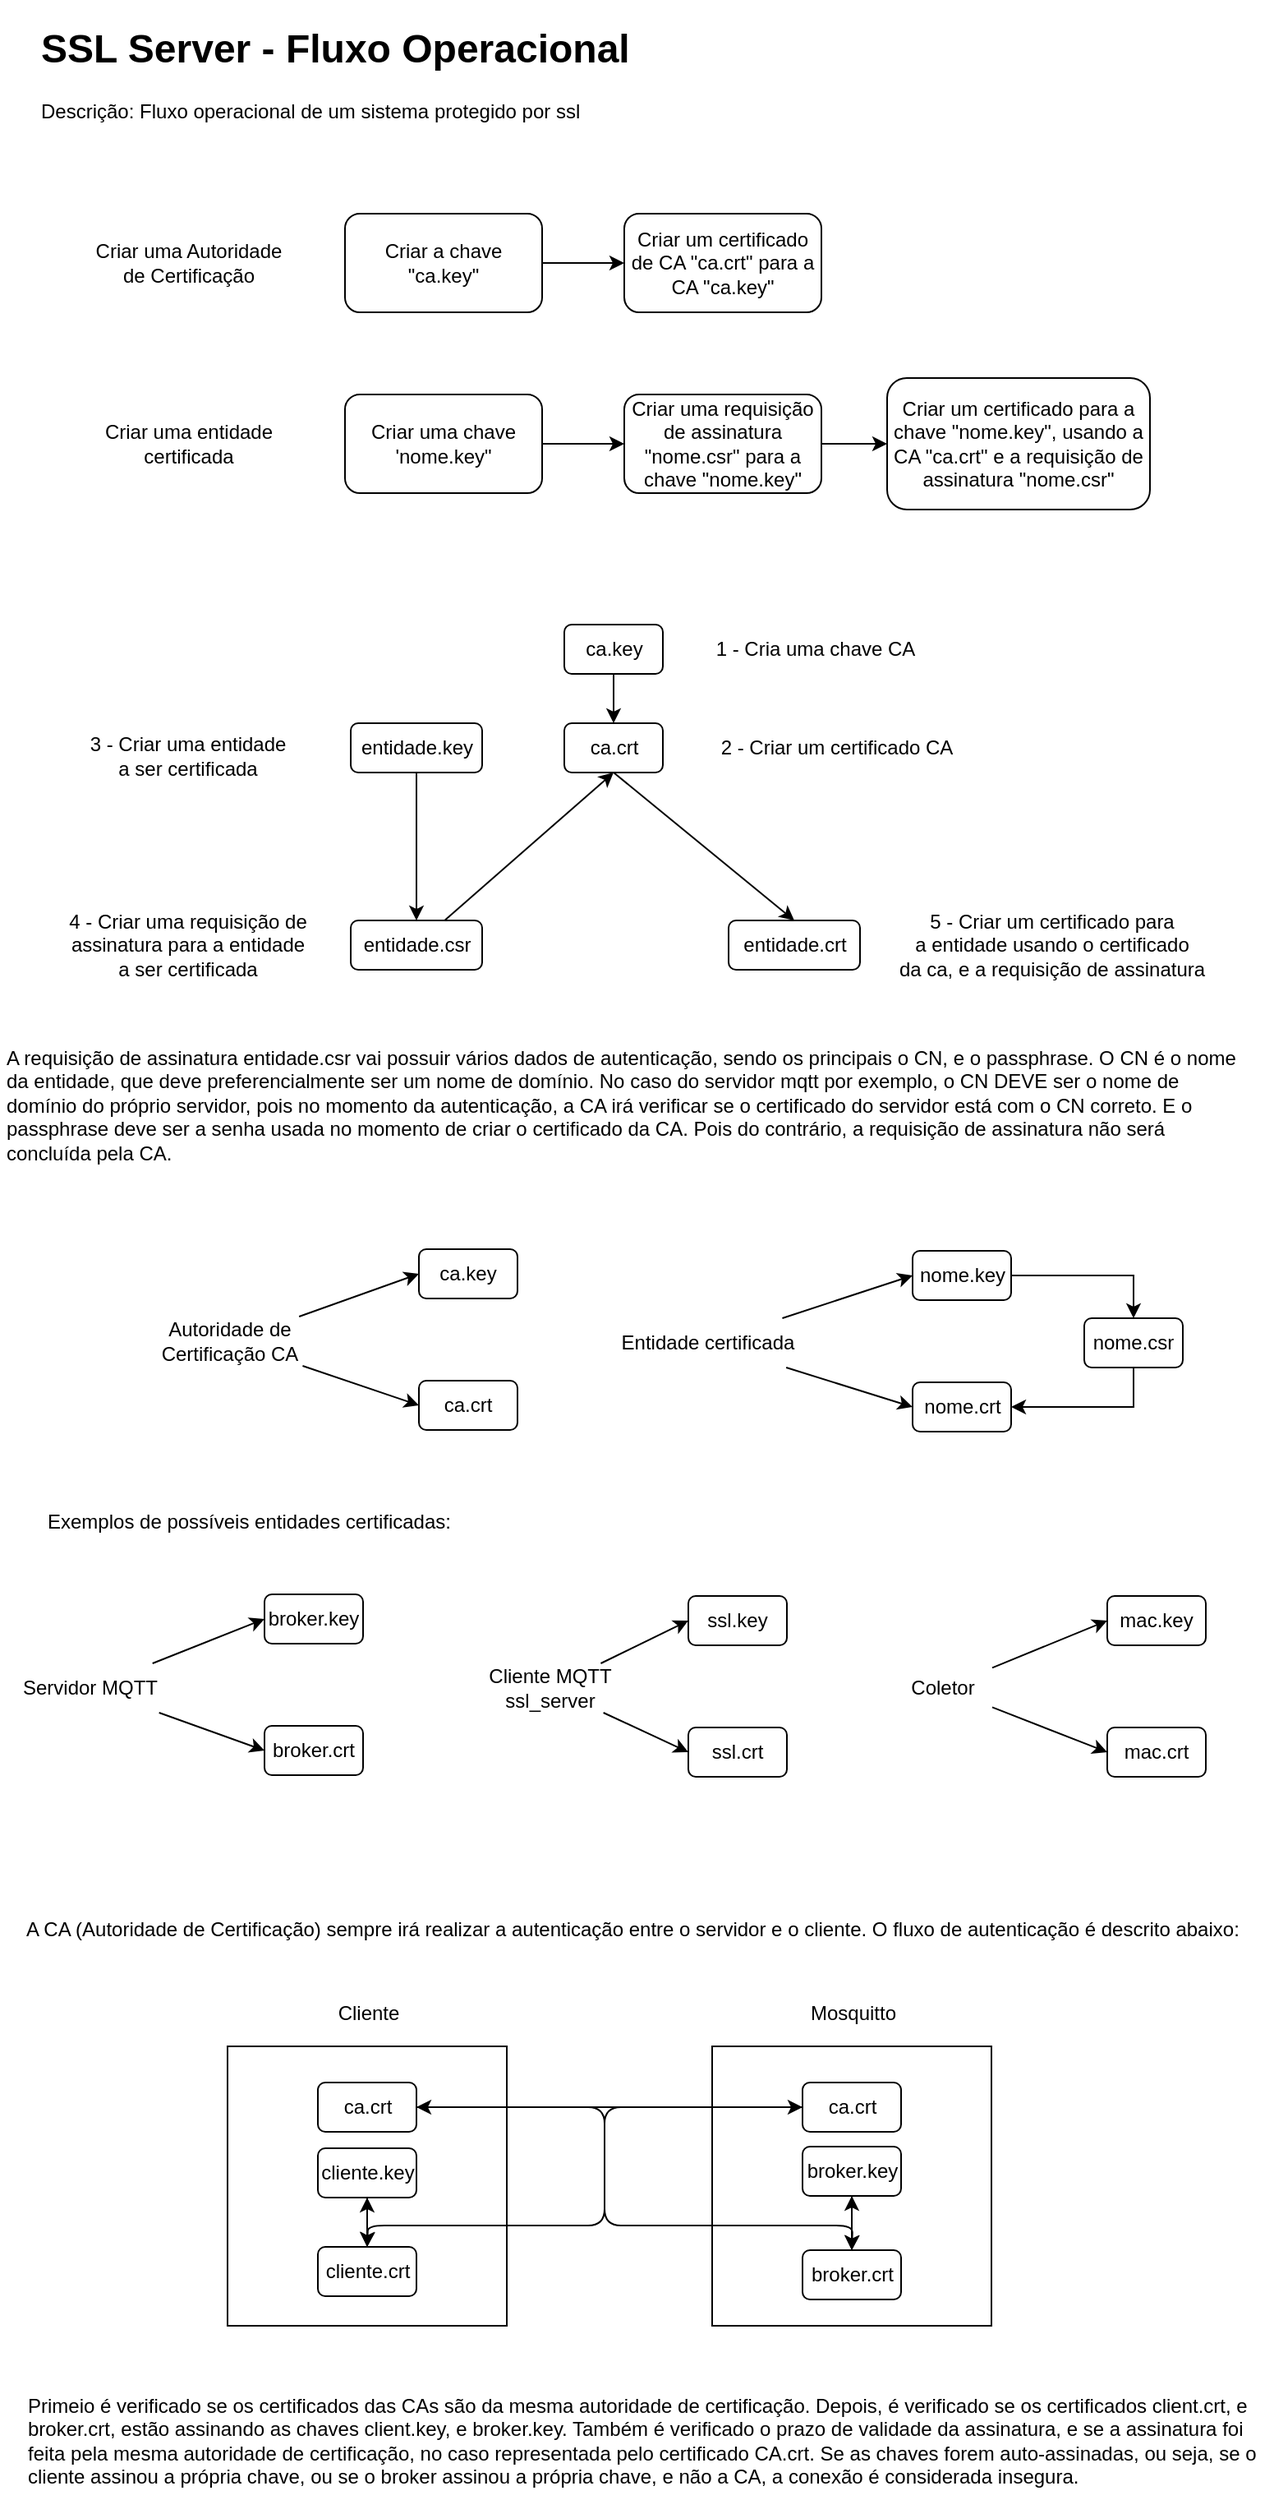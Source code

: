 <mxfile pages="2">
    <diagram id="QVQzuwMfuLtLCTbP2eyq" name="openssl">
        <mxGraphModel dx="1543" dy="680" grid="1" gridSize="10" guides="1" tooltips="1" connect="1" arrows="1" fold="1" page="1" pageScale="1" pageWidth="827" pageHeight="1169" math="0" shadow="0">
            <root>
                <mxCell id="9aNhGH4QhknPsu9Xa83i-0"/>
                <mxCell id="9aNhGH4QhknPsu9Xa83i-1" parent="9aNhGH4QhknPsu9Xa83i-0"/>
                <mxCell id="_PC-XG8PDFLYCOwAwW4m-26" value="" style="whiteSpace=wrap;html=1;aspect=fixed;" parent="9aNhGH4QhknPsu9Xa83i-1" vertex="1">
                    <mxGeometry x="463.5" y="1285" width="170" height="170" as="geometry"/>
                </mxCell>
                <mxCell id="UzXeDQBY3jaxzluNWs2I-0" value="&lt;h1&gt;SSL Server - Fluxo Operacional&lt;/h1&gt;&lt;div&gt;Descrição: Fluxo operacional de um sistema protegido por ssl&lt;/div&gt;" style="text;html=1;strokeColor=none;fillColor=none;spacing=5;spacingTop=-20;whiteSpace=wrap;overflow=hidden;rounded=0;" parent="9aNhGH4QhknPsu9Xa83i-1" vertex="1">
                    <mxGeometry x="50" y="50" width="590" height="70" as="geometry"/>
                </mxCell>
                <mxCell id="UzXeDQBY3jaxzluNWs2I-6" value="" style="edgeStyle=none;html=1;" parent="9aNhGH4QhknPsu9Xa83i-1" source="UzXeDQBY3jaxzluNWs2I-3" target="UzXeDQBY3jaxzluNWs2I-5" edge="1">
                    <mxGeometry relative="1" as="geometry"/>
                </mxCell>
                <mxCell id="UzXeDQBY3jaxzluNWs2I-3" value="Criar a chave&lt;br&gt;&quot;ca.key&quot;" style="rounded=1;whiteSpace=wrap;html=1;" parent="9aNhGH4QhknPsu9Xa83i-1" vertex="1">
                    <mxGeometry x="240" y="170" width="120" height="60" as="geometry"/>
                </mxCell>
                <mxCell id="UzXeDQBY3jaxzluNWs2I-5" value="Criar um certificado de CA &quot;ca.crt&quot; para a CA &quot;ca.key&quot;" style="rounded=1;whiteSpace=wrap;html=1;" parent="9aNhGH4QhknPsu9Xa83i-1" vertex="1">
                    <mxGeometry x="410" y="170" width="120" height="60" as="geometry"/>
                </mxCell>
                <mxCell id="UzXeDQBY3jaxzluNWs2I-11" value="" style="edgeStyle=none;html=1;" parent="9aNhGH4QhknPsu9Xa83i-1" source="UzXeDQBY3jaxzluNWs2I-8" target="UzXeDQBY3jaxzluNWs2I-10" edge="1">
                    <mxGeometry relative="1" as="geometry"/>
                </mxCell>
                <mxCell id="UzXeDQBY3jaxzluNWs2I-8" value="Criar uma chave&lt;br&gt;'nome.key&quot;" style="rounded=1;whiteSpace=wrap;html=1;" parent="9aNhGH4QhknPsu9Xa83i-1" vertex="1">
                    <mxGeometry x="240" y="280" width="120" height="60" as="geometry"/>
                </mxCell>
                <mxCell id="UzXeDQBY3jaxzluNWs2I-13" value="" style="edgeStyle=none;html=1;" parent="9aNhGH4QhknPsu9Xa83i-1" source="UzXeDQBY3jaxzluNWs2I-10" target="UzXeDQBY3jaxzluNWs2I-12" edge="1">
                    <mxGeometry relative="1" as="geometry"/>
                </mxCell>
                <mxCell id="UzXeDQBY3jaxzluNWs2I-10" value="Criar uma requisição de assinatura &quot;nome.csr&quot; para a chave &quot;nome.key&quot;" style="rounded=1;whiteSpace=wrap;html=1;" parent="9aNhGH4QhknPsu9Xa83i-1" vertex="1">
                    <mxGeometry x="410" y="280" width="120" height="60" as="geometry"/>
                </mxCell>
                <mxCell id="UzXeDQBY3jaxzluNWs2I-12" value="Criar um certificado para a chave &quot;nome.key&quot;, usando a CA &quot;ca.crt&quot; e a requisição de assinatura &quot;nome.csr&quot;" style="rounded=1;whiteSpace=wrap;html=1;" parent="9aNhGH4QhknPsu9Xa83i-1" vertex="1">
                    <mxGeometry x="570" y="270" width="160" height="80" as="geometry"/>
                </mxCell>
                <mxCell id="UzXeDQBY3jaxzluNWs2I-17" value="Criar uma Autoridade de Certificação" style="text;html=1;strokeColor=none;fillColor=none;align=center;verticalAlign=middle;whiteSpace=wrap;rounded=0;" parent="9aNhGH4QhknPsu9Xa83i-1" vertex="1">
                    <mxGeometry x="80" y="185" width="130" height="30" as="geometry"/>
                </mxCell>
                <mxCell id="UzXeDQBY3jaxzluNWs2I-18" value="Criar uma entidade certificada" style="text;html=1;strokeColor=none;fillColor=none;align=center;verticalAlign=middle;whiteSpace=wrap;rounded=0;" parent="9aNhGH4QhknPsu9Xa83i-1" vertex="1">
                    <mxGeometry x="80" y="295" width="130" height="30" as="geometry"/>
                </mxCell>
                <mxCell id="UzXeDQBY3jaxzluNWs2I-22" style="edgeStyle=none;html=1;entryX=0;entryY=0.5;entryDx=0;entryDy=0;" parent="9aNhGH4QhknPsu9Xa83i-1" source="UzXeDQBY3jaxzluNWs2I-19" target="UzXeDQBY3jaxzluNWs2I-20" edge="1">
                    <mxGeometry relative="1" as="geometry"/>
                </mxCell>
                <mxCell id="UzXeDQBY3jaxzluNWs2I-23" style="edgeStyle=none;html=1;entryX=0;entryY=0.5;entryDx=0;entryDy=0;" parent="9aNhGH4QhknPsu9Xa83i-1" source="UzXeDQBY3jaxzluNWs2I-19" target="UzXeDQBY3jaxzluNWs2I-21" edge="1">
                    <mxGeometry relative="1" as="geometry"/>
                </mxCell>
                <mxCell id="UzXeDQBY3jaxzluNWs2I-19" value="Autoridade de Certificação CA" style="text;html=1;strokeColor=none;fillColor=none;align=center;verticalAlign=middle;whiteSpace=wrap;rounded=0;" parent="9aNhGH4QhknPsu9Xa83i-1" vertex="1">
                    <mxGeometry x="115" y="841" width="110" height="30" as="geometry"/>
                </mxCell>
                <mxCell id="UzXeDQBY3jaxzluNWs2I-20" value="ca.key" style="rounded=1;whiteSpace=wrap;html=1;" parent="9aNhGH4QhknPsu9Xa83i-1" vertex="1">
                    <mxGeometry x="285" y="800" width="60" height="30" as="geometry"/>
                </mxCell>
                <mxCell id="UzXeDQBY3jaxzluNWs2I-21" value="ca.crt" style="rounded=1;whiteSpace=wrap;html=1;" parent="9aNhGH4QhknPsu9Xa83i-1" vertex="1">
                    <mxGeometry x="285" y="880" width="60" height="30" as="geometry"/>
                </mxCell>
                <mxCell id="UzXeDQBY3jaxzluNWs2I-27" style="edgeStyle=none;html=1;entryX=0;entryY=0.5;entryDx=0;entryDy=0;" parent="9aNhGH4QhknPsu9Xa83i-1" source="UzXeDQBY3jaxzluNWs2I-24" target="UzXeDQBY3jaxzluNWs2I-25" edge="1">
                    <mxGeometry relative="1" as="geometry"/>
                </mxCell>
                <mxCell id="UzXeDQBY3jaxzluNWs2I-28" style="edgeStyle=none;html=1;entryX=0;entryY=0.5;entryDx=0;entryDy=0;" parent="9aNhGH4QhknPsu9Xa83i-1" source="UzXeDQBY3jaxzluNWs2I-24" target="UzXeDQBY3jaxzluNWs2I-26" edge="1">
                    <mxGeometry relative="1" as="geometry"/>
                </mxCell>
                <mxCell id="UzXeDQBY3jaxzluNWs2I-24" value="Entidade certificada" style="text;html=1;strokeColor=none;fillColor=none;align=center;verticalAlign=middle;whiteSpace=wrap;rounded=0;" parent="9aNhGH4QhknPsu9Xa83i-1" vertex="1">
                    <mxGeometry x="405.5" y="842" width="110" height="30" as="geometry"/>
                </mxCell>
                <mxCell id="VwtxDSiwk8yrhIUU5kwo-3" style="edgeStyle=orthogonalEdgeStyle;rounded=0;orthogonalLoop=1;jettySize=auto;html=1;fontColor=default;" parent="9aNhGH4QhknPsu9Xa83i-1" source="UzXeDQBY3jaxzluNWs2I-25" target="VwtxDSiwk8yrhIUU5kwo-0" edge="1">
                    <mxGeometry relative="1" as="geometry"/>
                </mxCell>
                <mxCell id="UzXeDQBY3jaxzluNWs2I-25" value="nome.key" style="rounded=1;whiteSpace=wrap;html=1;" parent="9aNhGH4QhknPsu9Xa83i-1" vertex="1">
                    <mxGeometry x="585.5" y="801" width="60" height="30" as="geometry"/>
                </mxCell>
                <mxCell id="UzXeDQBY3jaxzluNWs2I-26" value="nome.crt" style="rounded=1;whiteSpace=wrap;html=1;" parent="9aNhGH4QhknPsu9Xa83i-1" vertex="1">
                    <mxGeometry x="585.5" y="881" width="60" height="30" as="geometry"/>
                </mxCell>
                <mxCell id="_PC-XG8PDFLYCOwAwW4m-0" value="&lt;span style=&quot;font-family: &amp;quot;helvetica&amp;quot; ; font-size: 12px ; font-style: normal ; font-weight: 400 ; letter-spacing: normal ; text-align: center ; text-indent: 0px ; text-transform: none ; word-spacing: 0px ; display: inline ; float: none&quot;&gt;Exemplos de possíveis entidades certificadas:&lt;/span&gt;" style="text;whiteSpace=wrap;html=1;fontColor=default;" parent="9aNhGH4QhknPsu9Xa83i-1" vertex="1">
                    <mxGeometry x="57" y="952" width="260" height="30" as="geometry"/>
                </mxCell>
                <mxCell id="_PC-XG8PDFLYCOwAwW4m-1" style="edgeStyle=none;html=1;entryX=0;entryY=0.5;entryDx=0;entryDy=0;" parent="9aNhGH4QhknPsu9Xa83i-1" source="_PC-XG8PDFLYCOwAwW4m-3" target="_PC-XG8PDFLYCOwAwW4m-4" edge="1">
                    <mxGeometry relative="1" as="geometry"/>
                </mxCell>
                <mxCell id="_PC-XG8PDFLYCOwAwW4m-2" style="edgeStyle=none;html=1;entryX=0;entryY=0.5;entryDx=0;entryDy=0;" parent="9aNhGH4QhknPsu9Xa83i-1" source="_PC-XG8PDFLYCOwAwW4m-3" target="_PC-XG8PDFLYCOwAwW4m-5" edge="1">
                    <mxGeometry relative="1" as="geometry"/>
                </mxCell>
                <mxCell id="_PC-XG8PDFLYCOwAwW4m-3" value="Servidor MQTT" style="text;html=1;strokeColor=none;fillColor=none;align=center;verticalAlign=middle;whiteSpace=wrap;rounded=0;" parent="9aNhGH4QhknPsu9Xa83i-1" vertex="1">
                    <mxGeometry x="30" y="1052" width="110" height="30" as="geometry"/>
                </mxCell>
                <mxCell id="_PC-XG8PDFLYCOwAwW4m-4" value="broker.key" style="rounded=1;whiteSpace=wrap;html=1;" parent="9aNhGH4QhknPsu9Xa83i-1" vertex="1">
                    <mxGeometry x="191" y="1010" width="60" height="30" as="geometry"/>
                </mxCell>
                <mxCell id="_PC-XG8PDFLYCOwAwW4m-5" value="broker.crt" style="rounded=1;whiteSpace=wrap;html=1;" parent="9aNhGH4QhknPsu9Xa83i-1" vertex="1">
                    <mxGeometry x="191" y="1090" width="60" height="30" as="geometry"/>
                </mxCell>
                <mxCell id="_PC-XG8PDFLYCOwAwW4m-6" style="edgeStyle=none;html=1;entryX=0;entryY=0.5;entryDx=0;entryDy=0;" parent="9aNhGH4QhknPsu9Xa83i-1" source="_PC-XG8PDFLYCOwAwW4m-8" target="_PC-XG8PDFLYCOwAwW4m-9" edge="1">
                    <mxGeometry relative="1" as="geometry"/>
                </mxCell>
                <mxCell id="_PC-XG8PDFLYCOwAwW4m-7" style="edgeStyle=none;html=1;entryX=0;entryY=0.5;entryDx=0;entryDy=0;" parent="9aNhGH4QhknPsu9Xa83i-1" source="_PC-XG8PDFLYCOwAwW4m-8" target="_PC-XG8PDFLYCOwAwW4m-10" edge="1">
                    <mxGeometry relative="1" as="geometry"/>
                </mxCell>
                <mxCell id="_PC-XG8PDFLYCOwAwW4m-8" value="Cliente MQTT&lt;br&gt;ssl_server" style="text;html=1;strokeColor=none;fillColor=none;align=center;verticalAlign=middle;whiteSpace=wrap;rounded=0;" parent="9aNhGH4QhknPsu9Xa83i-1" vertex="1">
                    <mxGeometry x="310" y="1052" width="110" height="30" as="geometry"/>
                </mxCell>
                <mxCell id="_PC-XG8PDFLYCOwAwW4m-9" value="ssl.key" style="rounded=1;whiteSpace=wrap;html=1;" parent="9aNhGH4QhknPsu9Xa83i-1" vertex="1">
                    <mxGeometry x="449" y="1011" width="60" height="30" as="geometry"/>
                </mxCell>
                <mxCell id="_PC-XG8PDFLYCOwAwW4m-10" value="ssl.crt" style="rounded=1;whiteSpace=wrap;html=1;" parent="9aNhGH4QhknPsu9Xa83i-1" vertex="1">
                    <mxGeometry x="449" y="1091" width="60" height="30" as="geometry"/>
                </mxCell>
                <mxCell id="_PC-XG8PDFLYCOwAwW4m-11" style="edgeStyle=none;html=1;entryX=0;entryY=0.5;entryDx=0;entryDy=0;" parent="9aNhGH4QhknPsu9Xa83i-1" source="_PC-XG8PDFLYCOwAwW4m-13" target="_PC-XG8PDFLYCOwAwW4m-14" edge="1">
                    <mxGeometry relative="1" as="geometry"/>
                </mxCell>
                <mxCell id="_PC-XG8PDFLYCOwAwW4m-12" style="edgeStyle=none;html=1;entryX=0;entryY=0.5;entryDx=0;entryDy=0;" parent="9aNhGH4QhknPsu9Xa83i-1" source="_PC-XG8PDFLYCOwAwW4m-13" target="_PC-XG8PDFLYCOwAwW4m-15" edge="1">
                    <mxGeometry relative="1" as="geometry"/>
                </mxCell>
                <mxCell id="_PC-XG8PDFLYCOwAwW4m-13" value="Coletor" style="text;html=1;strokeColor=none;fillColor=none;align=center;verticalAlign=middle;whiteSpace=wrap;rounded=0;" parent="9aNhGH4QhknPsu9Xa83i-1" vertex="1">
                    <mxGeometry x="574" y="1052" width="60" height="30" as="geometry"/>
                </mxCell>
                <mxCell id="_PC-XG8PDFLYCOwAwW4m-14" value="mac.key" style="rounded=1;whiteSpace=wrap;html=1;" parent="9aNhGH4QhknPsu9Xa83i-1" vertex="1">
                    <mxGeometry x="704" y="1011" width="60" height="30" as="geometry"/>
                </mxCell>
                <mxCell id="_PC-XG8PDFLYCOwAwW4m-15" value="mac.crt" style="rounded=1;whiteSpace=wrap;html=1;" parent="9aNhGH4QhknPsu9Xa83i-1" vertex="1">
                    <mxGeometry x="704" y="1091" width="60" height="30" as="geometry"/>
                </mxCell>
                <mxCell id="_PC-XG8PDFLYCOwAwW4m-16" value="&lt;span style=&quot;font-family: &amp;quot;helvetica&amp;quot; ; font-size: 12px ; font-style: normal ; font-weight: 400 ; letter-spacing: normal ; text-align: center ; text-indent: 0px ; text-transform: none ; word-spacing: 0px ; display: inline ; float: none&quot;&gt;A CA (Autoridade de Certificação) sempre irá realizar a autenticação entre o servidor e o cliente. O fluxo de autenticação é descrito abaixo:&lt;/span&gt;" style="text;whiteSpace=wrap;html=1;fontColor=default;" parent="9aNhGH4QhknPsu9Xa83i-1" vertex="1">
                    <mxGeometry x="43.5" y="1200" width="760" height="30" as="geometry"/>
                </mxCell>
                <mxCell id="_PC-XG8PDFLYCOwAwW4m-20" value="" style="whiteSpace=wrap;html=1;aspect=fixed;" parent="9aNhGH4QhknPsu9Xa83i-1" vertex="1">
                    <mxGeometry x="168.5" y="1285" width="170" height="170" as="geometry"/>
                </mxCell>
                <mxCell id="_PC-XG8PDFLYCOwAwW4m-21" value="Cliente" style="text;html=1;align=center;verticalAlign=middle;resizable=0;points=[];autosize=1;strokeColor=none;fillColor=none;" parent="9aNhGH4QhknPsu9Xa83i-1" vertex="1">
                    <mxGeometry x="228.5" y="1255" width="50" height="20" as="geometry"/>
                </mxCell>
                <mxCell id="_PC-XG8PDFLYCOwAwW4m-36" style="edgeStyle=none;html=1;" parent="9aNhGH4QhknPsu9Xa83i-1" source="_PC-XG8PDFLYCOwAwW4m-22" target="_PC-XG8PDFLYCOwAwW4m-28" edge="1">
                    <mxGeometry relative="1" as="geometry"/>
                </mxCell>
                <mxCell id="ITypZbcNt8b6cYJS1ADV-19" style="edgeStyle=none;html=1;entryX=0.5;entryY=0;entryDx=0;entryDy=0;" parent="9aNhGH4QhknPsu9Xa83i-1" source="_PC-XG8PDFLYCOwAwW4m-22" target="_PC-XG8PDFLYCOwAwW4m-30" edge="1">
                    <mxGeometry relative="1" as="geometry">
                        <Array as="points">
                            <mxPoint x="398" y="1322"/>
                            <mxPoint x="398" y="1394"/>
                            <mxPoint x="549" y="1394"/>
                        </Array>
                    </mxGeometry>
                </mxCell>
                <mxCell id="_PC-XG8PDFLYCOwAwW4m-22" value="ca.crt" style="rounded=1;whiteSpace=wrap;html=1;" parent="9aNhGH4QhknPsu9Xa83i-1" vertex="1">
                    <mxGeometry x="223.5" y="1307" width="60" height="30" as="geometry"/>
                </mxCell>
                <mxCell id="0krEqYafA3eAvZovFw_N-2" style="edgeStyle=none;html=1;" parent="9aNhGH4QhknPsu9Xa83i-1" source="_PC-XG8PDFLYCOwAwW4m-24" target="_PC-XG8PDFLYCOwAwW4m-25" edge="1">
                    <mxGeometry relative="1" as="geometry"/>
                </mxCell>
                <mxCell id="_PC-XG8PDFLYCOwAwW4m-24" value="cliente.key" style="rounded=1;whiteSpace=wrap;html=1;" parent="9aNhGH4QhknPsu9Xa83i-1" vertex="1">
                    <mxGeometry x="223.5" y="1347" width="60" height="30" as="geometry"/>
                </mxCell>
                <mxCell id="ITypZbcNt8b6cYJS1ADV-17" style="edgeStyle=none;html=1;entryX=0.5;entryY=1;entryDx=0;entryDy=0;" parent="9aNhGH4QhknPsu9Xa83i-1" source="_PC-XG8PDFLYCOwAwW4m-25" target="_PC-XG8PDFLYCOwAwW4m-24" edge="1">
                    <mxGeometry relative="1" as="geometry"/>
                </mxCell>
                <mxCell id="_PC-XG8PDFLYCOwAwW4m-25" value="cliente.crt" style="rounded=1;whiteSpace=wrap;html=1;" parent="9aNhGH4QhknPsu9Xa83i-1" vertex="1">
                    <mxGeometry x="223.5" y="1407" width="60" height="30" as="geometry"/>
                </mxCell>
                <mxCell id="_PC-XG8PDFLYCOwAwW4m-27" value="Mosquitto" style="text;html=1;align=center;verticalAlign=middle;resizable=0;points=[];autosize=1;strokeColor=none;fillColor=none;" parent="9aNhGH4QhknPsu9Xa83i-1" vertex="1">
                    <mxGeometry x="513.5" y="1255" width="70" height="20" as="geometry"/>
                </mxCell>
                <mxCell id="0krEqYafA3eAvZovFw_N-0" style="edgeStyle=none;html=1;entryX=1;entryY=0.5;entryDx=0;entryDy=0;" parent="9aNhGH4QhknPsu9Xa83i-1" source="_PC-XG8PDFLYCOwAwW4m-28" target="_PC-XG8PDFLYCOwAwW4m-22" edge="1">
                    <mxGeometry relative="1" as="geometry"/>
                </mxCell>
                <mxCell id="ITypZbcNt8b6cYJS1ADV-20" style="edgeStyle=none;html=1;entryX=0.5;entryY=0;entryDx=0;entryDy=0;" parent="9aNhGH4QhknPsu9Xa83i-1" source="_PC-XG8PDFLYCOwAwW4m-28" target="_PC-XG8PDFLYCOwAwW4m-25" edge="1">
                    <mxGeometry relative="1" as="geometry">
                        <Array as="points">
                            <mxPoint x="398" y="1322"/>
                            <mxPoint x="398" y="1394"/>
                            <mxPoint x="254" y="1394"/>
                        </Array>
                    </mxGeometry>
                </mxCell>
                <mxCell id="_PC-XG8PDFLYCOwAwW4m-28" value="ca.crt" style="rounded=1;whiteSpace=wrap;html=1;" parent="9aNhGH4QhknPsu9Xa83i-1" vertex="1">
                    <mxGeometry x="518.5" y="1307" width="60" height="30" as="geometry"/>
                </mxCell>
                <mxCell id="0krEqYafA3eAvZovFw_N-3" style="edgeStyle=none;html=1;" parent="9aNhGH4QhknPsu9Xa83i-1" source="_PC-XG8PDFLYCOwAwW4m-29" target="_PC-XG8PDFLYCOwAwW4m-30" edge="1">
                    <mxGeometry relative="1" as="geometry"/>
                </mxCell>
                <mxCell id="_PC-XG8PDFLYCOwAwW4m-29" value="broker.key" style="rounded=1;whiteSpace=wrap;html=1;" parent="9aNhGH4QhknPsu9Xa83i-1" vertex="1">
                    <mxGeometry x="518.5" y="1346" width="60" height="30" as="geometry"/>
                </mxCell>
                <mxCell id="ITypZbcNt8b6cYJS1ADV-18" style="edgeStyle=none;html=1;entryX=0.5;entryY=1;entryDx=0;entryDy=0;" parent="9aNhGH4QhknPsu9Xa83i-1" source="_PC-XG8PDFLYCOwAwW4m-30" target="_PC-XG8PDFLYCOwAwW4m-29" edge="1">
                    <mxGeometry relative="1" as="geometry"/>
                </mxCell>
                <mxCell id="_PC-XG8PDFLYCOwAwW4m-30" value="broker.crt" style="rounded=1;whiteSpace=wrap;html=1;" parent="9aNhGH4QhknPsu9Xa83i-1" vertex="1">
                    <mxGeometry x="518.5" y="1409" width="60" height="30" as="geometry"/>
                </mxCell>
                <mxCell id="0krEqYafA3eAvZovFw_N-1" value="&lt;span style=&quot;font-family: &amp;#34;helvetica&amp;#34; ; font-size: 12px ; font-style: normal ; font-weight: 400 ; letter-spacing: normal ; text-align: center ; text-indent: 0px ; text-transform: none ; word-spacing: 0px ; display: inline ; float: none&quot;&gt;Primeio é verificado se os certificados das CAs são da mesma autoridade de certificação. Depois, é verificado se os certificados client.crt, e broker.crt, estão assinando as chaves client.key, e broker.key. Também é verificado o prazo de validade da assinatura, e se a assinatura foi feita pela mesma autoridade de certificação, no caso representada pelo certificado CA.crt. Se as chaves forem auto-assinadas, ou seja, se o cliente assinou a própria chave, ou se o broker assinou a própria chave, e não a CA, a conexão é considerada insegura.&lt;/span&gt;" style="text;whiteSpace=wrap;html=1;fontColor=default;" parent="9aNhGH4QhknPsu9Xa83i-1" vertex="1">
                    <mxGeometry x="44.5" y="1490" width="760" height="70" as="geometry"/>
                </mxCell>
                <mxCell id="ITypZbcNt8b6cYJS1ADV-2" value="" style="edgeStyle=none;html=1;" parent="9aNhGH4QhknPsu9Xa83i-1" source="ITypZbcNt8b6cYJS1ADV-0" target="ITypZbcNt8b6cYJS1ADV-1" edge="1">
                    <mxGeometry relative="1" as="geometry"/>
                </mxCell>
                <mxCell id="ITypZbcNt8b6cYJS1ADV-0" value="ca.key" style="rounded=1;whiteSpace=wrap;html=1;" parent="9aNhGH4QhknPsu9Xa83i-1" vertex="1">
                    <mxGeometry x="373.5" y="420" width="60" height="30" as="geometry"/>
                </mxCell>
                <mxCell id="ITypZbcNt8b6cYJS1ADV-13" style="edgeStyle=none;html=1;entryX=0.5;entryY=0;entryDx=0;entryDy=0;exitX=0.5;exitY=1;exitDx=0;exitDy=0;" parent="9aNhGH4QhknPsu9Xa83i-1" source="ITypZbcNt8b6cYJS1ADV-1" target="ITypZbcNt8b6cYJS1ADV-7" edge="1">
                    <mxGeometry relative="1" as="geometry"/>
                </mxCell>
                <mxCell id="ITypZbcNt8b6cYJS1ADV-1" value="ca.crt" style="rounded=1;whiteSpace=wrap;html=1;" parent="9aNhGH4QhknPsu9Xa83i-1" vertex="1">
                    <mxGeometry x="373.5" y="480" width="60" height="30" as="geometry"/>
                </mxCell>
                <mxCell id="ITypZbcNt8b6cYJS1ADV-5" value="" style="edgeStyle=none;html=1;" parent="9aNhGH4QhknPsu9Xa83i-1" source="ITypZbcNt8b6cYJS1ADV-3" target="ITypZbcNt8b6cYJS1ADV-4" edge="1">
                    <mxGeometry relative="1" as="geometry"/>
                </mxCell>
                <mxCell id="ITypZbcNt8b6cYJS1ADV-3" value="entidade.key" style="rounded=1;whiteSpace=wrap;html=1;" parent="9aNhGH4QhknPsu9Xa83i-1" vertex="1">
                    <mxGeometry x="243.5" y="480" width="80" height="30" as="geometry"/>
                </mxCell>
                <mxCell id="ITypZbcNt8b6cYJS1ADV-12" style="edgeStyle=none;html=1;entryX=0.5;entryY=1;entryDx=0;entryDy=0;" parent="9aNhGH4QhknPsu9Xa83i-1" source="ITypZbcNt8b6cYJS1ADV-4" target="ITypZbcNt8b6cYJS1ADV-1" edge="1">
                    <mxGeometry relative="1" as="geometry"/>
                </mxCell>
                <mxCell id="ITypZbcNt8b6cYJS1ADV-4" value="entidade.csr" style="rounded=1;whiteSpace=wrap;html=1;" parent="9aNhGH4QhknPsu9Xa83i-1" vertex="1">
                    <mxGeometry x="243.5" y="600" width="80" height="30" as="geometry"/>
                </mxCell>
                <mxCell id="ITypZbcNt8b6cYJS1ADV-7" value="entidade.crt" style="rounded=1;whiteSpace=wrap;html=1;" parent="9aNhGH4QhknPsu9Xa83i-1" vertex="1">
                    <mxGeometry x="473.5" y="600" width="80" height="30" as="geometry"/>
                </mxCell>
                <mxCell id="ITypZbcNt8b6cYJS1ADV-9" value="1 - Cria uma chave CA" style="text;html=1;align=center;verticalAlign=middle;resizable=0;points=[];autosize=1;strokeColor=none;fillColor=none;" parent="9aNhGH4QhknPsu9Xa83i-1" vertex="1">
                    <mxGeometry x="455.5" y="425" width="140" height="20" as="geometry"/>
                </mxCell>
                <mxCell id="ITypZbcNt8b6cYJS1ADV-10" value="2 - Criar um certificado CA" style="text;html=1;align=center;verticalAlign=middle;resizable=0;points=[];autosize=1;strokeColor=none;fillColor=none;" parent="9aNhGH4QhknPsu9Xa83i-1" vertex="1">
                    <mxGeometry x="458.5" y="485" width="160" height="20" as="geometry"/>
                </mxCell>
                <mxCell id="ITypZbcNt8b6cYJS1ADV-14" value="3 - Criar uma entidade&lt;br&gt;a ser certificada" style="text;html=1;align=center;verticalAlign=middle;resizable=0;points=[];autosize=1;strokeColor=none;fillColor=none;" parent="9aNhGH4QhknPsu9Xa83i-1" vertex="1">
                    <mxGeometry x="78.5" y="485" width="130" height="30" as="geometry"/>
                </mxCell>
                <mxCell id="ITypZbcNt8b6cYJS1ADV-15" value="4 - Criar uma requisição de&lt;br&gt;assinatura para a entidade&lt;br&gt;a ser certificada" style="text;html=1;align=center;verticalAlign=middle;resizable=0;points=[];autosize=1;strokeColor=none;fillColor=none;" parent="9aNhGH4QhknPsu9Xa83i-1" vertex="1">
                    <mxGeometry x="63.5" y="590" width="160" height="50" as="geometry"/>
                </mxCell>
                <mxCell id="ITypZbcNt8b6cYJS1ADV-16" value="5 - Criar um certificado para&lt;br&gt;a entidade usando o certificado&lt;br&gt;da ca, e a requisição de assinatura" style="text;html=1;align=center;verticalAlign=middle;resizable=0;points=[];autosize=1;strokeColor=none;fillColor=none;" parent="9aNhGH4QhknPsu9Xa83i-1" vertex="1">
                    <mxGeometry x="570" y="590" width="200" height="50" as="geometry"/>
                </mxCell>
                <mxCell id="ITypZbcNt8b6cYJS1ADV-21" value="&lt;span style=&quot;font-family: &amp;#34;helvetica&amp;#34; ; font-size: 12px ; font-style: normal ; font-weight: 400 ; letter-spacing: normal ; text-align: center ; text-indent: 0px ; text-transform: none ; word-spacing: 0px ; display: inline ; float: none&quot;&gt;A requisição de assinatura entidade.csr vai possuir vários dados de autenticação, sendo os principais o CN, e o passphrase. O CN é o nome da entidade, que deve preferencialmente ser um nome de domínio. No caso do servidor mqtt por exemplo, o CN DEVE ser o nome de domínio do próprio servidor, pois no momento da autenticação, a CA irá verificar se o certificado do servidor está com o CN correto. E o passphrase deve ser a senha usada no momento de criar o certificado da CA. Pois do contrário, a requisição de assinatura não será concluída pela CA.&amp;nbsp;&lt;/span&gt;" style="text;whiteSpace=wrap;html=1;fontColor=default;" parent="9aNhGH4QhknPsu9Xa83i-1" vertex="1">
                    <mxGeometry x="32" y="670" width="760" height="80" as="geometry"/>
                </mxCell>
                <mxCell id="VwtxDSiwk8yrhIUU5kwo-4" style="edgeStyle=orthogonalEdgeStyle;rounded=0;orthogonalLoop=1;jettySize=auto;html=1;entryX=1;entryY=0.5;entryDx=0;entryDy=0;fontColor=default;" parent="9aNhGH4QhknPsu9Xa83i-1" source="VwtxDSiwk8yrhIUU5kwo-0" target="UzXeDQBY3jaxzluNWs2I-26" edge="1">
                    <mxGeometry relative="1" as="geometry">
                        <Array as="points">
                            <mxPoint x="720" y="896"/>
                        </Array>
                    </mxGeometry>
                </mxCell>
                <mxCell id="VwtxDSiwk8yrhIUU5kwo-0" value="nome.csr" style="rounded=1;whiteSpace=wrap;html=1;" parent="9aNhGH4QhknPsu9Xa83i-1" vertex="1">
                    <mxGeometry x="690" y="842" width="60" height="30" as="geometry"/>
                </mxCell>
            </root>
        </mxGraphModel>
    </diagram>
    <diagram id="cki0ewwTfCeQFOIoAF1t" name="ms_ssl_server">
        <mxGraphModel dx="2466" dy="790" grid="1" gridSize="10" guides="1" tooltips="1" connect="1" arrows="1" fold="1" page="1" pageScale="1" pageWidth="827" pageHeight="1169" math="0" shadow="0">
            <root>
                <mxCell id="2obtJSIpRv6UL1MCQUfK-0"/>
                <mxCell id="2obtJSIpRv6UL1MCQUfK-1" parent="2obtJSIpRv6UL1MCQUfK-0"/>
                <mxCell id="2obtJSIpRv6UL1MCQUfK-2" value="&lt;h1&gt;ms_ssl_server&lt;/h1&gt;&lt;div&gt;Descrição: Microservico responsável pelo gerenciamento dos certificados de segurança do servidor mqtt&lt;/div&gt;" style="text;html=1;strokeColor=none;fillColor=none;spacing=5;spacingTop=-20;whiteSpace=wrap;overflow=hidden;rounded=0;" parent="2obtJSIpRv6UL1MCQUfK-1" vertex="1">
                    <mxGeometry x="31" y="4699" width="590" height="70" as="geometry"/>
                </mxCell>
                <mxCell id="eOmvhEYnS3vQLpjd2u-K-25" style="edgeStyle=orthogonalEdgeStyle;html=1;entryX=0;entryY=0.5;entryDx=0;entryDy=0;startArrow=none;startFill=0;endArrow=none;endFill=0;" parent="2obtJSIpRv6UL1MCQUfK-1" source="2obtJSIpRv6UL1MCQUfK-10" target="eOmvhEYnS3vQLpjd2u-K-5" edge="1">
                    <mxGeometry relative="1" as="geometry"/>
                </mxCell>
                <mxCell id="2obtJSIpRv6UL1MCQUfK-10" value="src" style="rounded=1;whiteSpace=wrap;html=1;" parent="2obtJSIpRv6UL1MCQUfK-1" vertex="1">
                    <mxGeometry x="32" y="4792" width="70" height="40" as="geometry"/>
                </mxCell>
                <mxCell id="xJxX-TUKTxKML-kdnRpb-1" value="&lt;div style=&quot;text-align: center&quot;&gt;&lt;span&gt;&lt;font face=&quot;helvetica&quot;&gt;Diretório source&lt;/font&gt;&lt;/span&gt;&lt;/div&gt;" style="text;whiteSpace=wrap;html=1;" parent="2obtJSIpRv6UL1MCQUfK-1" vertex="1">
                    <mxGeometry x="122" y="4796" width="170" height="24" as="geometry"/>
                </mxCell>
                <mxCell id="eOmvhEYnS3vQLpjd2u-K-29" style="edgeStyle=orthogonalEdgeStyle;html=1;entryX=0;entryY=0.5;entryDx=0;entryDy=0;startArrow=none;startFill=0;endArrow=none;endFill=0;" parent="2obtJSIpRv6UL1MCQUfK-1" source="eOmvhEYnS3vQLpjd2u-K-5" target="eOmvhEYnS3vQLpjd2u-K-7" edge="1">
                    <mxGeometry relative="1" as="geometry">
                        <Array as="points">
                            <mxPoint x="142" y="4892"/>
                        </Array>
                    </mxGeometry>
                </mxCell>
                <mxCell id="v4W4diju4f1BhBxNRadd-12" style="edgeStyle=orthogonalEdgeStyle;html=1;entryX=0;entryY=0.5;entryDx=0;entryDy=0;startArrow=none;startFill=0;endArrow=none;endFill=0;" parent="2obtJSIpRv6UL1MCQUfK-1" source="eOmvhEYnS3vQLpjd2u-K-5" target="v4W4diju4f1BhBxNRadd-6" edge="1">
                    <mxGeometry relative="1" as="geometry">
                        <Array as="points">
                            <mxPoint x="142" y="5011"/>
                            <mxPoint x="142" y="5082"/>
                        </Array>
                    </mxGeometry>
                </mxCell>
                <mxCell id="v4W4diju4f1BhBxNRadd-13" style="edgeStyle=orthogonalEdgeStyle;html=1;entryX=0;entryY=0.5;entryDx=0;entryDy=0;startArrow=none;startFill=0;endArrow=none;endFill=0;" parent="2obtJSIpRv6UL1MCQUfK-1" source="eOmvhEYnS3vQLpjd2u-K-5" target="v4W4diju4f1BhBxNRadd-7" edge="1">
                    <mxGeometry relative="1" as="geometry">
                        <Array as="points">
                            <mxPoint x="142" y="5051"/>
                            <mxPoint x="142" y="5122"/>
                        </Array>
                    </mxGeometry>
                </mxCell>
                <mxCell id="eOmvhEYnS3vQLpjd2u-K-5" value="application" style="rounded=1;whiteSpace=wrap;html=1;" parent="2obtJSIpRv6UL1MCQUfK-1" vertex="1">
                    <mxGeometry x="102" y="4832" width="79" height="40" as="geometry"/>
                </mxCell>
                <mxCell id="eOmvhEYnS3vQLpjd2u-K-30" style="edgeStyle=orthogonalEdgeStyle;html=1;entryX=0;entryY=0.5;entryDx=0;entryDy=0;startArrow=none;startFill=0;endArrow=none;endFill=0;" parent="2obtJSIpRv6UL1MCQUfK-1" source="eOmvhEYnS3vQLpjd2u-K-7" target="eOmvhEYnS3vQLpjd2u-K-8" edge="1">
                    <mxGeometry relative="1" as="geometry"/>
                </mxCell>
                <mxCell id="eOmvhEYnS3vQLpjd2u-K-7" value="interfaces" style="rounded=1;whiteSpace=wrap;html=1;" parent="2obtJSIpRv6UL1MCQUfK-1" vertex="1">
                    <mxGeometry x="185" y="4872" width="70" height="40" as="geometry"/>
                </mxCell>
                <mxCell id="eOmvhEYnS3vQLpjd2u-K-8" value="imqtt_connection" style="rounded=1;whiteSpace=wrap;html=1;" parent="2obtJSIpRv6UL1MCQUfK-1" vertex="1">
                    <mxGeometry x="255" y="4912" width="139" height="40" as="geometry"/>
                </mxCell>
                <mxCell id="eOmvhEYnS3vQLpjd2u-K-31" style="edgeStyle=orthogonalEdgeStyle;html=1;entryX=0;entryY=0.5;entryDx=0;entryDy=0;startArrow=none;startFill=0;endArrow=none;endFill=0;" parent="2obtJSIpRv6UL1MCQUfK-1" source="eOmvhEYnS3vQLpjd2u-K-9" target="eOmvhEYnS3vQLpjd2u-K-10" edge="1">
                    <mxGeometry relative="1" as="geometry">
                        <Array as="points">
                            <mxPoint x="141" y="5235"/>
                        </Array>
                    </mxGeometry>
                </mxCell>
                <mxCell id="v4W4diju4f1BhBxNRadd-25" style="edgeStyle=orthogonalEdgeStyle;html=1;entryX=0.5;entryY=1;entryDx=0;entryDy=0;startArrow=none;startFill=0;endArrow=none;endFill=0;" parent="2obtJSIpRv6UL1MCQUfK-1" source="eOmvhEYnS3vQLpjd2u-K-9" target="2obtJSIpRv6UL1MCQUfK-10" edge="1">
                    <mxGeometry relative="1" as="geometry">
                        <Array as="points">
                            <mxPoint x="67" y="5195"/>
                        </Array>
                    </mxGeometry>
                </mxCell>
                <mxCell id="eOmvhEYnS3vQLpjd2u-K-9" value="business" style="rounded=1;whiteSpace=wrap;html=1;" parent="2obtJSIpRv6UL1MCQUfK-1" vertex="1">
                    <mxGeometry x="101" y="5175" width="80" height="40" as="geometry"/>
                </mxCell>
                <mxCell id="eOmvhEYnS3vQLpjd2u-K-32" style="edgeStyle=orthogonalEdgeStyle;html=1;entryX=0;entryY=0.5;entryDx=0;entryDy=0;startArrow=none;startFill=0;endArrow=none;endFill=0;" parent="2obtJSIpRv6UL1MCQUfK-1" source="eOmvhEYnS3vQLpjd2u-K-10" target="eOmvhEYnS3vQLpjd2u-K-11" edge="1">
                    <mxGeometry relative="1" as="geometry"/>
                </mxCell>
                <mxCell id="eOmvhEYnS3vQLpjd2u-K-33" style="edgeStyle=orthogonalEdgeStyle;html=1;entryX=0;entryY=0.5;entryDx=0;entryDy=0;startArrow=none;startFill=0;endArrow=none;endFill=0;" parent="2obtJSIpRv6UL1MCQUfK-1" source="eOmvhEYnS3vQLpjd2u-K-10" target="eOmvhEYnS3vQLpjd2u-K-12" edge="1">
                    <mxGeometry relative="1" as="geometry">
                        <Array as="points">
                            <mxPoint x="219" y="5315"/>
                        </Array>
                    </mxGeometry>
                </mxCell>
                <mxCell id="eOmvhEYnS3vQLpjd2u-K-10" value="dtos" style="rounded=1;whiteSpace=wrap;html=1;" parent="2obtJSIpRv6UL1MCQUfK-1" vertex="1">
                    <mxGeometry x="184" y="5215" width="70" height="40" as="geometry"/>
                </mxCell>
                <mxCell id="eOmvhEYnS3vQLpjd2u-K-11" value="ssl_entity_dto" style="rounded=1;whiteSpace=wrap;html=1;" parent="2obtJSIpRv6UL1MCQUfK-1" vertex="1">
                    <mxGeometry x="254" y="5255" width="140" height="40" as="geometry"/>
                </mxCell>
                <mxCell id="eOmvhEYnS3vQLpjd2u-K-12" value="ssl_entity_content_dto" style="rounded=1;whiteSpace=wrap;html=1;" parent="2obtJSIpRv6UL1MCQUfK-1" vertex="1">
                    <mxGeometry x="255" y="5295" width="140" height="40" as="geometry"/>
                </mxCell>
                <mxCell id="eOmvhEYnS3vQLpjd2u-K-39" style="edgeStyle=orthogonalEdgeStyle;html=1;entryX=0;entryY=0.5;entryDx=0;entryDy=0;startArrow=none;startFill=0;endArrow=none;endFill=0;" parent="2obtJSIpRv6UL1MCQUfK-1" source="eOmvhEYnS3vQLpjd2u-K-14" target="eOmvhEYnS3vQLpjd2u-K-15" edge="1">
                    <mxGeometry relative="1" as="geometry"/>
                </mxCell>
                <mxCell id="eOmvhEYnS3vQLpjd2u-K-40" style="edgeStyle=orthogonalEdgeStyle;html=1;entryX=0;entryY=0.5;entryDx=0;entryDy=0;startArrow=none;startFill=0;endArrow=none;endFill=0;" parent="2obtJSIpRv6UL1MCQUfK-1" source="eOmvhEYnS3vQLpjd2u-K-14" target="eOmvhEYnS3vQLpjd2u-K-17" edge="1">
                    <mxGeometry relative="1" as="geometry"/>
                </mxCell>
                <mxCell id="oPss7S6axuvUY_2LGAx1-53" style="edgeStyle=orthogonalEdgeStyle;html=1;entryX=0;entryY=0.5;entryDx=0;entryDy=0;startArrow=none;startFill=0;endArrow=none;endFill=0;" parent="2obtJSIpRv6UL1MCQUfK-1" source="eOmvhEYnS3vQLpjd2u-K-14" target="oPss7S6axuvUY_2LGAx1-49" edge="1">
                    <mxGeometry relative="1" as="geometry">
                        <Array as="points">
                            <mxPoint x="135" y="6292"/>
                        </Array>
                    </mxGeometry>
                </mxCell>
                <mxCell id="eOmvhEYnS3vQLpjd2u-K-14" value="infrastructure" style="rounded=1;whiteSpace=wrap;html=1;" parent="2obtJSIpRv6UL1MCQUfK-1" vertex="1">
                    <mxGeometry x="95" y="5912" width="80" height="40" as="geometry"/>
                </mxCell>
                <mxCell id="eOmvhEYnS3vQLpjd2u-K-35" style="edgeStyle=orthogonalEdgeStyle;html=1;entryX=0;entryY=0.5;entryDx=0;entryDy=0;startArrow=none;startFill=0;endArrow=none;endFill=0;" parent="2obtJSIpRv6UL1MCQUfK-1" source="eOmvhEYnS3vQLpjd2u-K-15" target="eOmvhEYnS3vQLpjd2u-K-16" edge="1">
                    <mxGeometry relative="1" as="geometry"/>
                </mxCell>
                <mxCell id="eOmvhEYnS3vQLpjd2u-K-15" value="repositories" style="rounded=1;whiteSpace=wrap;html=1;" parent="2obtJSIpRv6UL1MCQUfK-1" vertex="1">
                    <mxGeometry x="175" y="5952" width="70" height="40" as="geometry"/>
                </mxCell>
                <mxCell id="eOmvhEYnS3vQLpjd2u-K-16" value="ssl_entity_respository" style="rounded=1;whiteSpace=wrap;html=1;" parent="2obtJSIpRv6UL1MCQUfK-1" vertex="1">
                    <mxGeometry x="245" y="5992" width="140" height="40" as="geometry"/>
                </mxCell>
                <mxCell id="eOmvhEYnS3vQLpjd2u-K-36" style="edgeStyle=orthogonalEdgeStyle;html=1;entryX=0;entryY=0.5;entryDx=0;entryDy=0;startArrow=none;startFill=0;endArrow=none;endFill=0;" parent="2obtJSIpRv6UL1MCQUfK-1" source="eOmvhEYnS3vQLpjd2u-K-17" target="eOmvhEYnS3vQLpjd2u-K-18" edge="1">
                    <mxGeometry relative="1" as="geometry"/>
                </mxCell>
                <mxCell id="eOmvhEYnS3vQLpjd2u-K-37" style="edgeStyle=orthogonalEdgeStyle;html=1;entryX=0;entryY=0.5;entryDx=0;entryDy=0;startArrow=none;startFill=0;endArrow=none;endFill=0;" parent="2obtJSIpRv6UL1MCQUfK-1" source="eOmvhEYnS3vQLpjd2u-K-17" target="eOmvhEYnS3vQLpjd2u-K-19" edge="1">
                    <mxGeometry relative="1" as="geometry"/>
                </mxCell>
                <mxCell id="eOmvhEYnS3vQLpjd2u-K-38" style="edgeStyle=orthogonalEdgeStyle;html=1;entryX=0;entryY=0.5;entryDx=0;entryDy=0;startArrow=none;startFill=0;endArrow=none;endFill=0;" parent="2obtJSIpRv6UL1MCQUfK-1" source="eOmvhEYnS3vQLpjd2u-K-17" target="eOmvhEYnS3vQLpjd2u-K-20" edge="1">
                    <mxGeometry relative="1" as="geometry"/>
                </mxCell>
                <mxCell id="eOmvhEYnS3vQLpjd2u-K-17" value="ssl" style="rounded=1;whiteSpace=wrap;html=1;" parent="2obtJSIpRv6UL1MCQUfK-1" vertex="1">
                    <mxGeometry x="175" y="6077" width="70" height="40" as="geometry"/>
                </mxCell>
                <mxCell id="eOmvhEYnS3vQLpjd2u-K-18" value="ssl_entity" style="rounded=1;whiteSpace=wrap;html=1;" parent="2obtJSIpRv6UL1MCQUfK-1" vertex="1">
                    <mxGeometry x="245" y="6117" width="140" height="40" as="geometry"/>
                </mxCell>
                <mxCell id="eOmvhEYnS3vQLpjd2u-K-19" value="ca_entity" style="rounded=1;whiteSpace=wrap;html=1;" parent="2obtJSIpRv6UL1MCQUfK-1" vertex="1">
                    <mxGeometry x="245" y="6157" width="140" height="40" as="geometry"/>
                </mxCell>
                <mxCell id="eOmvhEYnS3vQLpjd2u-K-20" value="ssl_process" style="rounded=1;whiteSpace=wrap;html=1;" parent="2obtJSIpRv6UL1MCQUfK-1" vertex="1">
                    <mxGeometry x="245" y="6197" width="140" height="40" as="geometry"/>
                </mxCell>
                <mxCell id="oPss7S6axuvUY_2LGAx1-58" style="edgeStyle=orthogonalEdgeStyle;html=1;entryX=0.5;entryY=1;entryDx=0;entryDy=0;startArrow=none;startFill=0;endArrow=none;endFill=0;" parent="2obtJSIpRv6UL1MCQUfK-1" source="eOmvhEYnS3vQLpjd2u-K-21" target="eOmvhEYnS3vQLpjd2u-K-14" edge="1">
                    <mxGeometry relative="1" as="geometry"/>
                </mxCell>
                <mxCell id="eOmvhEYnS3vQLpjd2u-K-21" value="mosquitto" style="rounded=1;whiteSpace=wrap;html=1;" parent="2obtJSIpRv6UL1MCQUfK-1" vertex="1">
                    <mxGeometry x="243" y="6392" width="140" height="40" as="geometry"/>
                </mxCell>
                <mxCell id="oPss7S6axuvUY_2LGAx1-60" style="edgeStyle=orthogonalEdgeStyle;html=1;entryX=0.5;entryY=1;entryDx=0;entryDy=0;startArrow=none;startFill=0;endArrow=none;endFill=0;" parent="2obtJSIpRv6UL1MCQUfK-1" source="eOmvhEYnS3vQLpjd2u-K-22" target="eOmvhEYnS3vQLpjd2u-K-14" edge="1">
                    <mxGeometry relative="1" as="geometry"/>
                </mxCell>
                <mxCell id="eOmvhEYnS3vQLpjd2u-K-22" value="mqtt_connection" style="rounded=1;whiteSpace=wrap;html=1;" parent="2obtJSIpRv6UL1MCQUfK-1" vertex="1">
                    <mxGeometry x="243.5" y="6432" width="140" height="40" as="geometry"/>
                </mxCell>
                <mxCell id="eOmvhEYnS3vQLpjd2u-K-43" value="&lt;div style=&quot;text-align: center&quot;&gt;&lt;span&gt;&lt;font face=&quot;helvetica&quot;&gt;Interface do repositório de entidades ssl&lt;/font&gt;&lt;/span&gt;&lt;/div&gt;" style="text;whiteSpace=wrap;html=1;" parent="2obtJSIpRv6UL1MCQUfK-1" vertex="1">
                    <mxGeometry x="415" y="4957" width="240" height="30" as="geometry"/>
                </mxCell>
                <mxCell id="eOmvhEYnS3vQLpjd2u-K-44" value="&lt;div style=&quot;text-align: center&quot;&gt;&lt;span&gt;&lt;font face=&quot;helvetica&quot;&gt;Informações de uma entidade ssl&lt;/font&gt;&lt;/span&gt;&lt;/div&gt;" style="text;whiteSpace=wrap;html=1;" parent="2obtJSIpRv6UL1MCQUfK-1" vertex="1">
                    <mxGeometry x="422" y="5260" width="240" height="30" as="geometry"/>
                </mxCell>
                <mxCell id="eOmvhEYnS3vQLpjd2u-K-45" value="&lt;div style=&quot;text-align: center&quot;&gt;&lt;span&gt;&lt;font face=&quot;helvetica&quot;&gt;Conteúdo dos arquivos .key e .crt de uma entidade ssl&lt;/font&gt;&lt;/span&gt;&lt;/div&gt;" style="text;whiteSpace=wrap;html=1;" parent="2obtJSIpRv6UL1MCQUfK-1" vertex="1">
                    <mxGeometry x="422" y="5300" width="310" height="30" as="geometry"/>
                </mxCell>
                <mxCell id="eOmvhEYnS3vQLpjd2u-K-47" value="&lt;div style=&quot;text-align: center&quot;&gt;&lt;span&gt;&lt;font face=&quot;helvetica&quot;&gt;Implementação do respositório de entidades ssl&lt;/font&gt;&lt;/span&gt;&lt;/div&gt;" style="text;whiteSpace=wrap;html=1;" parent="2obtJSIpRv6UL1MCQUfK-1" vertex="1">
                    <mxGeometry x="409" y="5997" width="350" height="30" as="geometry"/>
                </mxCell>
                <mxCell id="eOmvhEYnS3vQLpjd2u-K-49" value="&lt;font face=&quot;helvetica&quot;&gt;Entidade genérica ssl&lt;/font&gt;" style="text;whiteSpace=wrap;html=1;" parent="2obtJSIpRv6UL1MCQUfK-1" vertex="1">
                    <mxGeometry x="407" y="6118" width="350" height="30" as="geometry"/>
                </mxCell>
                <mxCell id="eOmvhEYnS3vQLpjd2u-K-50" value="&lt;font face=&quot;helvetica&quot;&gt;Autoridade de Certiciação SSL&lt;/font&gt;" style="text;whiteSpace=wrap;html=1;" parent="2obtJSIpRv6UL1MCQUfK-1" vertex="1">
                    <mxGeometry x="407" y="6158" width="350" height="30" as="geometry"/>
                </mxCell>
                <mxCell id="eOmvhEYnS3vQLpjd2u-K-51" value="&lt;font face=&quot;helvetica&quot;&gt;Processo responsável por verificar a validade e assinar os&lt;br&gt;certificados ssl locais&lt;br&gt;&lt;/font&gt;" style="text;whiteSpace=wrap;html=1;" parent="2obtJSIpRv6UL1MCQUfK-1" vertex="1">
                    <mxGeometry x="407" y="6196" width="350" height="37" as="geometry"/>
                </mxCell>
                <mxCell id="eOmvhEYnS3vQLpjd2u-K-52" value="&lt;font face=&quot;helvetica&quot;&gt;Processo responsável pelo controle do broker mqtt&lt;/font&gt;" style="text;whiteSpace=wrap;html=1;" parent="2obtJSIpRv6UL1MCQUfK-1" vertex="1">
                    <mxGeometry x="407" y="6396" width="350" height="30" as="geometry"/>
                </mxCell>
                <mxCell id="eOmvhEYnS3vQLpjd2u-K-53" value="&lt;font face=&quot;helvetica&quot;&gt;Conexão com o servidor mqtt&lt;/font&gt;" style="text;whiteSpace=wrap;html=1;" parent="2obtJSIpRv6UL1MCQUfK-1" vertex="1">
                    <mxGeometry x="407" y="6437" width="350" height="30" as="geometry"/>
                </mxCell>
                <mxCell id="oPss7S6axuvUY_2LGAx1-61" style="edgeStyle=orthogonalEdgeStyle;html=1;startArrow=none;startFill=0;endArrow=none;endFill=0;" parent="2obtJSIpRv6UL1MCQUfK-1" source="eOmvhEYnS3vQLpjd2u-K-56" target="eOmvhEYnS3vQLpjd2u-K-14" edge="1">
                    <mxGeometry relative="1" as="geometry"/>
                </mxCell>
                <mxCell id="eOmvhEYnS3vQLpjd2u-K-56" value="http_server" style="rounded=1;whiteSpace=wrap;html=1;" parent="2obtJSIpRv6UL1MCQUfK-1" vertex="1">
                    <mxGeometry x="243.5" y="6472" width="140" height="40" as="geometry"/>
                </mxCell>
                <mxCell id="eOmvhEYnS3vQLpjd2u-K-58" value="&lt;font face=&quot;helvetica&quot;&gt;Servitor http&lt;/font&gt;" style="text;whiteSpace=wrap;html=1;" parent="2obtJSIpRv6UL1MCQUfK-1" vertex="1">
                    <mxGeometry x="410" y="6477" width="319" height="30" as="geometry"/>
                </mxCell>
                <mxCell id="v4W4diju4f1BhBxNRadd-6" value="ssl_create_request_usecase" style="rounded=1;whiteSpace=wrap;html=1;" parent="2obtJSIpRv6UL1MCQUfK-1" vertex="1">
                    <mxGeometry x="185" y="5064" width="176" height="40" as="geometry"/>
                </mxCell>
                <mxCell id="v4W4diju4f1BhBxNRadd-7" value="ssl_sign_request_usecase" style="rounded=1;whiteSpace=wrap;html=1;" parent="2obtJSIpRv6UL1MCQUfK-1" vertex="1">
                    <mxGeometry x="185" y="5104" width="176" height="40" as="geometry"/>
                </mxCell>
                <mxCell id="v4W4diju4f1BhBxNRadd-10" value="&lt;div style=&quot;text-align: center&quot;&gt;&lt;span&gt;&lt;font face=&quot;helvetica&quot;&gt;Implementação de uma requisição de criação de uma entidade ssl&lt;/font&gt;&lt;/span&gt;&lt;/div&gt;" style="text;whiteSpace=wrap;html=1;" parent="2obtJSIpRv6UL1MCQUfK-1" vertex="1">
                    <mxGeometry x="385" y="5069" width="367" height="30" as="geometry"/>
                </mxCell>
                <mxCell id="v4W4diju4f1BhBxNRadd-11" value="&lt;div style=&quot;text-align: center&quot;&gt;&lt;span&gt;&lt;font face=&quot;helvetica&quot;&gt;Implementação de uma requisição de assinatura de uma entidade ssl&lt;/font&gt;&lt;/span&gt;&lt;/div&gt;" style="text;whiteSpace=wrap;html=1;" parent="2obtJSIpRv6UL1MCQUfK-1" vertex="1">
                    <mxGeometry x="385" y="5109" width="381" height="30" as="geometry"/>
                </mxCell>
                <mxCell id="v4W4diju4f1BhBxNRadd-26" style="edgeStyle=orthogonalEdgeStyle;html=1;entryX=0.5;entryY=1;entryDx=0;entryDy=0;startArrow=none;startFill=0;endArrow=none;endFill=0;" parent="2obtJSIpRv6UL1MCQUfK-1" source="v4W4diju4f1BhBxNRadd-14" target="eOmvhEYnS3vQLpjd2u-K-9" edge="1">
                    <mxGeometry relative="1" as="geometry"/>
                </mxCell>
                <mxCell id="v4W4diju4f1BhBxNRadd-14" value="interfaces" style="rounded=1;whiteSpace=wrap;html=1;" parent="2obtJSIpRv6UL1MCQUfK-1" vertex="1">
                    <mxGeometry x="186" y="5369" width="70" height="40" as="geometry"/>
                </mxCell>
                <mxCell id="v4W4diju4f1BhBxNRadd-15" value="issl_create_request_usecase" style="rounded=1;whiteSpace=wrap;html=1;" parent="2obtJSIpRv6UL1MCQUfK-1" vertex="1">
                    <mxGeometry x="255" y="5409" width="176" height="40" as="geometry"/>
                </mxCell>
                <mxCell id="v4W4diju4f1BhBxNRadd-16" value="issl_sign_request_usecase" style="rounded=1;whiteSpace=wrap;html=1;" parent="2obtJSIpRv6UL1MCQUfK-1" vertex="1">
                    <mxGeometry x="256" y="5449" width="176" height="40" as="geometry"/>
                </mxCell>
                <mxCell id="v4W4diju4f1BhBxNRadd-17" value="&lt;div style=&quot;text-align: center&quot;&gt;&lt;span&gt;&lt;font face=&quot;helvetica&quot;&gt;Interface de uma requisição de criação de uma entidade ssl&lt;/font&gt;&lt;/span&gt;&lt;/div&gt;" style="text;whiteSpace=wrap;html=1;" parent="2obtJSIpRv6UL1MCQUfK-1" vertex="1">
                    <mxGeometry x="452" y="5414" width="330" height="30" as="geometry"/>
                </mxCell>
                <mxCell id="v4W4diju4f1BhBxNRadd-18" value="&lt;div style=&quot;text-align: center&quot;&gt;&lt;span&gt;&lt;font face=&quot;helvetica&quot;&gt;Interface de uma requisição de assinatura de uma entidade ssl&lt;/font&gt;&lt;/span&gt;&lt;/div&gt;" style="text;whiteSpace=wrap;html=1;" parent="2obtJSIpRv6UL1MCQUfK-1" vertex="1">
                    <mxGeometry x="450" y="5452" width="330" height="34" as="geometry"/>
                </mxCell>
                <mxCell id="v4W4diju4f1BhBxNRadd-31" style="edgeStyle=orthogonalEdgeStyle;html=1;entryX=0;entryY=0.5;entryDx=0;entryDy=0;startArrow=none;startFill=0;endArrow=none;endFill=0;" parent="2obtJSIpRv6UL1MCQUfK-1" source="v4W4diju4f1BhBxNRadd-19" target="v4W4diju4f1BhBxNRadd-28" edge="1">
                    <mxGeometry relative="1" as="geometry">
                        <Array as="points">
                            <mxPoint x="60" y="6570"/>
                        </Array>
                    </mxGeometry>
                </mxCell>
                <mxCell id="v4W4diju4f1BhBxNRadd-35" style="edgeStyle=orthogonalEdgeStyle;html=1;entryX=0;entryY=0.5;entryDx=0;entryDy=0;startArrow=none;startFill=0;endArrow=none;endFill=0;" parent="2obtJSIpRv6UL1MCQUfK-1" source="v4W4diju4f1BhBxNRadd-19" target="eOmvhEYnS3vQLpjd2u-K-14" edge="1">
                    <mxGeometry relative="1" as="geometry"/>
                </mxCell>
                <mxCell id="v4W4diju4f1BhBxNRadd-19" value="src" style="rounded=1;whiteSpace=wrap;html=1;" parent="2obtJSIpRv6UL1MCQUfK-1" vertex="1">
                    <mxGeometry x="25" y="5872" width="70" height="40" as="geometry"/>
                </mxCell>
                <mxCell id="v4W4diju4f1BhBxNRadd-20" value="&lt;div style=&quot;text-align: center&quot;&gt;&lt;span&gt;&lt;font face=&quot;helvetica&quot;&gt;Diretório source&lt;/font&gt;&lt;/span&gt;&lt;/div&gt;" style="text;whiteSpace=wrap;html=1;" parent="2obtJSIpRv6UL1MCQUfK-1" vertex="1">
                    <mxGeometry x="115" y="5876" width="170" height="24" as="geometry"/>
                </mxCell>
                <mxCell id="v4W4diju4f1BhBxNRadd-27" style="edgeStyle=orthogonalEdgeStyle;html=1;entryX=0.5;entryY=1;entryDx=0;entryDy=0;startArrow=none;startFill=0;endArrow=none;endFill=0;" parent="2obtJSIpRv6UL1MCQUfK-1" source="v4W4diju4f1BhBxNRadd-21" target="2obtJSIpRv6UL1MCQUfK-10" edge="1">
                    <mxGeometry relative="1" as="geometry">
                        <Array as="points">
                            <mxPoint x="67" y="5531"/>
                        </Array>
                    </mxGeometry>
                </mxCell>
                <mxCell id="v4W4diju4f1BhBxNRadd-21" value="controllers" style="rounded=1;whiteSpace=wrap;html=1;" parent="2obtJSIpRv6UL1MCQUfK-1" vertex="1">
                    <mxGeometry x="102" y="5511" width="80" height="40" as="geometry"/>
                </mxCell>
                <mxCell id="nwB420WHqdgO0Qx8yyjr-0" style="edgeStyle=orthogonalEdgeStyle;html=1;entryX=0.5;entryY=1;entryDx=0;entryDy=0;startArrow=none;startFill=0;endArrow=none;endFill=0;" parent="2obtJSIpRv6UL1MCQUfK-1" source="v4W4diju4f1BhBxNRadd-22" target="v4W4diju4f1BhBxNRadd-21" edge="1">
                    <mxGeometry relative="1" as="geometry"/>
                </mxCell>
                <mxCell id="v4W4diju4f1BhBxNRadd-22" value="ssl_create_request_controller" style="rounded=1;whiteSpace=wrap;html=1;" parent="2obtJSIpRv6UL1MCQUfK-1" vertex="1">
                    <mxGeometry x="185" y="5551" width="176" height="40" as="geometry"/>
                </mxCell>
                <mxCell id="v4W4diju4f1BhBxNRadd-24" value="&lt;div style=&quot;text-align: center&quot;&gt;&lt;font face=&quot;helvetica&quot;&gt;Controlador da requisição de criação de certificado&lt;/font&gt;&lt;/div&gt;" style="text;whiteSpace=wrap;html=1;" parent="2obtJSIpRv6UL1MCQUfK-1" vertex="1">
                    <mxGeometry x="382" y="5559" width="345" height="24" as="geometry"/>
                </mxCell>
                <mxCell id="v4W4diju4f1BhBxNRadd-28" value="app.module" style="rounded=1;whiteSpace=wrap;html=1;" parent="2obtJSIpRv6UL1MCQUfK-1" vertex="1">
                    <mxGeometry x="105" y="6550" width="140" height="40" as="geometry"/>
                </mxCell>
                <mxCell id="v4W4diju4f1BhBxNRadd-36" style="edgeStyle=orthogonalEdgeStyle;html=1;entryX=0.5;entryY=1;entryDx=0;entryDy=0;startArrow=none;startFill=0;endArrow=none;endFill=0;" parent="2obtJSIpRv6UL1MCQUfK-1" source="v4W4diju4f1BhBxNRadd-29" target="v4W4diju4f1BhBxNRadd-19" edge="1">
                    <mxGeometry relative="1" as="geometry"/>
                </mxCell>
                <mxCell id="v4W4diju4f1BhBxNRadd-29" value="main.ts" style="rounded=1;whiteSpace=wrap;html=1;" parent="2obtJSIpRv6UL1MCQUfK-1" vertex="1">
                    <mxGeometry x="104" y="6590" width="140" height="40" as="geometry"/>
                </mxCell>
                <mxCell id="v4W4diju4f1BhBxNRadd-37" style="edgeStyle=orthogonalEdgeStyle;html=1;entryX=0.5;entryY=1;entryDx=0;entryDy=0;startArrow=none;startFill=0;endArrow=none;endFill=0;" parent="2obtJSIpRv6UL1MCQUfK-1" source="v4W4diju4f1BhBxNRadd-30" target="v4W4diju4f1BhBxNRadd-19" edge="1">
                    <mxGeometry relative="1" as="geometry"/>
                </mxCell>
                <mxCell id="v4W4diju4f1BhBxNRadd-30" value="router.ts" style="rounded=1;whiteSpace=wrap;html=1;" parent="2obtJSIpRv6UL1MCQUfK-1" vertex="1">
                    <mxGeometry x="104" y="6630" width="140" height="40" as="geometry"/>
                </mxCell>
                <mxCell id="v4W4diju4f1BhBxNRadd-32" value="&lt;font face=&quot;helvetica&quot;&gt;Módulo principal da aplicação&lt;/font&gt;" style="text;whiteSpace=wrap;html=1;" parent="2obtJSIpRv6UL1MCQUfK-1" vertex="1">
                    <mxGeometry x="268" y="6555" width="319" height="30" as="geometry"/>
                </mxCell>
                <mxCell id="v4W4diju4f1BhBxNRadd-33" value="&lt;font face=&quot;helvetica&quot;&gt;Arquivo principal do projeto&lt;/font&gt;" style="text;whiteSpace=wrap;html=1;" parent="2obtJSIpRv6UL1MCQUfK-1" vertex="1">
                    <mxGeometry x="268" y="6595" width="319" height="30" as="geometry"/>
                </mxCell>
                <mxCell id="v4W4diju4f1BhBxNRadd-34" value="&lt;font face=&quot;helvetica&quot;&gt;Direcionamento das rotas http&lt;/font&gt;" style="text;whiteSpace=wrap;html=1;" parent="2obtJSIpRv6UL1MCQUfK-1" vertex="1">
                    <mxGeometry x="268" y="6635" width="319" height="30" as="geometry"/>
                </mxCell>
                <mxCell id="7xHYjrLL-KvfuCtyeWNj-0" value="&lt;h1&gt;SSL Server - Arquitetura do Sistema&lt;/h1&gt;&lt;div&gt;Descrição: Arquitetura proposta para integração dos sistemas envolvidos.&lt;/div&gt;" style="text;html=1;strokeColor=none;fillColor=none;spacing=5;spacingTop=-20;whiteSpace=wrap;overflow=hidden;rounded=0;" parent="2obtJSIpRv6UL1MCQUfK-1" vertex="1">
                    <mxGeometry x="40" y="40" width="760" height="70" as="geometry"/>
                </mxCell>
                <mxCell id="oPss7S6axuvUY_2LGAx1-3" style="edgeStyle=none;html=1;exitX=1;exitY=0.5;exitDx=0;exitDy=0;entryX=0;entryY=0.5;entryDx=0;entryDy=0;startArrow=none;startFill=0;" parent="2obtJSIpRv6UL1MCQUfK-1" source="7xHYjrLL-KvfuCtyeWNj-3" target="7xHYjrLL-KvfuCtyeWNj-5" edge="1">
                    <mxGeometry relative="1" as="geometry"/>
                </mxCell>
                <mxCell id="oPss7S6axuvUY_2LGAx1-12" style="edgeStyle=orthogonalEdgeStyle;html=1;exitX=0.75;exitY=1;exitDx=0;exitDy=0;entryX=0;entryY=0.5;entryDx=0;entryDy=0;startArrow=classic;startFill=1;" parent="2obtJSIpRv6UL1MCQUfK-1" source="7xHYjrLL-KvfuCtyeWNj-3" target="7xHYjrLL-KvfuCtyeWNj-8" edge="1">
                    <mxGeometry relative="1" as="geometry"/>
                </mxCell>
                <mxCell id="oPss7S6axuvUY_2LGAx1-17" style="edgeStyle=orthogonalEdgeStyle;html=1;exitX=0.25;exitY=1;exitDx=0;exitDy=0;entryX=1;entryY=0.5;entryDx=0;entryDy=0;startArrow=classic;startFill=1;" parent="2obtJSIpRv6UL1MCQUfK-1" source="7xHYjrLL-KvfuCtyeWNj-3" target="oPss7S6axuvUY_2LGAx1-14" edge="1">
                    <mxGeometry relative="1" as="geometry"/>
                </mxCell>
                <mxCell id="7xHYjrLL-KvfuCtyeWNj-3" value="ms_mqtt_bridge&lt;br&gt;(ssl_process)&lt;br&gt;cliente_mqtt" style="rounded=1;whiteSpace=wrap;html=1;" parent="2obtJSIpRv6UL1MCQUfK-1" vertex="1">
                    <mxGeometry x="346.75" y="390" width="141.5" height="290" as="geometry"/>
                </mxCell>
                <mxCell id="7xHYjrLL-KvfuCtyeWNj-4" style="edgeStyle=orthogonalEdgeStyle;html=1;exitX=0;exitY=0.25;exitDx=0;exitDy=0;entryX=1;entryY=0.25;entryDx=0;entryDy=0;startArrow=none;startFill=0;" parent="2obtJSIpRv6UL1MCQUfK-1" source="7xHYjrLL-KvfuCtyeWNj-5" target="7xHYjrLL-KvfuCtyeWNj-3" edge="1">
                    <mxGeometry relative="1" as="geometry"/>
                </mxCell>
                <mxCell id="oPss7S6axuvUY_2LGAx1-5" style="edgeStyle=none;html=1;exitX=0;exitY=0.75;exitDx=0;exitDy=0;entryX=1;entryY=0.75;entryDx=0;entryDy=0;startArrow=classic;startFill=1;" parent="2obtJSIpRv6UL1MCQUfK-1" source="7xHYjrLL-KvfuCtyeWNj-5" target="7xHYjrLL-KvfuCtyeWNj-3" edge="1">
                    <mxGeometry relative="1" as="geometry"/>
                </mxCell>
                <mxCell id="7xHYjrLL-KvfuCtyeWNj-5" value="hg2_idf&lt;br&gt;cliente mqtt" style="rounded=1;whiteSpace=wrap;html=1;" parent="2obtJSIpRv6UL1MCQUfK-1" vertex="1">
                    <mxGeometry x="636" y="390" width="141.5" height="290" as="geometry"/>
                </mxCell>
                <mxCell id="7xHYjrLL-KvfuCtyeWNj-8" value="mosquitto" style="rounded=1;whiteSpace=wrap;html=1;" parent="2obtJSIpRv6UL1MCQUfK-1" vertex="1">
                    <mxGeometry x="633" y="743" width="141.5" height="140" as="geometry"/>
                </mxCell>
                <mxCell id="7xHYjrLL-KvfuCtyeWNj-9" value="child_process.js&lt;br&gt;Inicia ou interrompe&lt;br&gt;o broker mqtt" style="text;html=1;align=center;verticalAlign=middle;resizable=0;points=[];autosize=1;strokeColor=none;fillColor=none;" parent="2obtJSIpRv6UL1MCQUfK-1" vertex="1">
                    <mxGeometry x="487" y="753" width="120" height="50" as="geometry"/>
                </mxCell>
                <mxCell id="7xHYjrLL-KvfuCtyeWNj-10" value="MQTT: SSL/SIGN&lt;br&gt;Requisuta a assinatura&lt;br&gt;certificado" style="text;html=1;align=center;verticalAlign=middle;resizable=0;points=[];autosize=1;strokeColor=none;fillColor=none;" parent="2obtJSIpRv6UL1MCQUfK-1" vertex="1">
                    <mxGeometry x="491" y="410" width="140" height="50" as="geometry"/>
                </mxCell>
                <mxCell id="7xHYjrLL-KvfuCtyeWNj-11" value="MQTT: SSL/MAC&lt;br&gt;Retorna o certificado&lt;br&gt;assinado" style="text;html=1;align=center;verticalAlign=middle;resizable=0;points=[];autosize=1;strokeColor=none;fillColor=none;" parent="2obtJSIpRv6UL1MCQUfK-1" vertex="1">
                    <mxGeometry x="494" y="483" width="130" height="50" as="geometry"/>
                </mxCell>
                <mxCell id="7xHYjrLL-KvfuCtyeWNj-12" style="edgeStyle=none;html=1;exitX=1;exitY=0.25;exitDx=0;exitDy=0;entryX=0;entryY=0.25;entryDx=0;entryDy=0;startArrow=none;startFill=0;" parent="2obtJSIpRv6UL1MCQUfK-1" source="7xHYjrLL-KvfuCtyeWNj-14" target="7xHYjrLL-KvfuCtyeWNj-3" edge="1">
                    <mxGeometry relative="1" as="geometry"/>
                </mxCell>
                <mxCell id="oPss7S6axuvUY_2LGAx1-0" style="edgeStyle=none;html=1;exitX=1;exitY=0.5;exitDx=0;exitDy=0;entryX=0;entryY=0.5;entryDx=0;entryDy=0;startArrow=none;startFill=0;" parent="2obtJSIpRv6UL1MCQUfK-1" source="7xHYjrLL-KvfuCtyeWNj-14" target="7xHYjrLL-KvfuCtyeWNj-3" edge="1">
                    <mxGeometry relative="1" as="geometry"/>
                </mxCell>
                <mxCell id="7xHYjrLL-KvfuCtyeWNj-14" value="api&lt;br&gt;" style="rounded=1;whiteSpace=wrap;html=1;" parent="2obtJSIpRv6UL1MCQUfK-1" vertex="1">
                    <mxGeometry x="52.5" y="390" width="141.5" height="290" as="geometry"/>
                </mxCell>
                <mxCell id="7xHYjrLL-KvfuCtyeWNj-15" style="edgeStyle=none;html=1;exitX=0;exitY=0.25;exitDx=0;exitDy=0;entryX=0.25;entryY=0;entryDx=0;entryDy=0;startArrow=none;startFill=0;" parent="2obtJSIpRv6UL1MCQUfK-1" source="7xHYjrLL-KvfuCtyeWNj-19" target="7xHYjrLL-KvfuCtyeWNj-14" edge="1">
                    <mxGeometry relative="1" as="geometry">
                        <Array as="points">
                            <mxPoint x="87.5" y="213"/>
                        </Array>
                    </mxGeometry>
                </mxCell>
                <mxCell id="7xHYjrLL-KvfuCtyeWNj-16" style="edgeStyle=none;html=1;exitX=0;exitY=0.75;exitDx=0;exitDy=0;entryX=0.75;entryY=0;entryDx=0;entryDy=0;startArrow=none;startFill=0;" parent="2obtJSIpRv6UL1MCQUfK-1" source="7xHYjrLL-KvfuCtyeWNj-19" target="7xHYjrLL-KvfuCtyeWNj-14" edge="1">
                    <mxGeometry relative="1" as="geometry">
                        <Array as="points">
                            <mxPoint x="158.5" y="278"/>
                        </Array>
                    </mxGeometry>
                </mxCell>
                <mxCell id="7xHYjrLL-KvfuCtyeWNj-17" style="edgeStyle=none;html=1;exitX=1;exitY=0.25;exitDx=0;exitDy=0;entryX=0.75;entryY=0;entryDx=0;entryDy=0;startArrow=none;startFill=0;" parent="2obtJSIpRv6UL1MCQUfK-1" source="7xHYjrLL-KvfuCtyeWNj-19" target="7xHYjrLL-KvfuCtyeWNj-5" edge="1">
                    <mxGeometry relative="1" as="geometry">
                        <Array as="points">
                            <mxPoint x="742.5" y="213"/>
                        </Array>
                    </mxGeometry>
                </mxCell>
                <mxCell id="7xHYjrLL-KvfuCtyeWNj-18" style="edgeStyle=none;html=1;exitX=1;exitY=0.75;exitDx=0;exitDy=0;entryX=0.25;entryY=0;entryDx=0;entryDy=0;startArrow=classic;startFill=1;endArrow=none;endFill=0;" parent="2obtJSIpRv6UL1MCQUfK-1" source="7xHYjrLL-KvfuCtyeWNj-19" target="7xHYjrLL-KvfuCtyeWNj-5" edge="1">
                    <mxGeometry relative="1" as="geometry">
                        <Array as="points">
                            <mxPoint x="671.5" y="278"/>
                        </Array>
                    </mxGeometry>
                </mxCell>
                <mxCell id="7xHYjrLL-KvfuCtyeWNj-19" value="Provisionamento&lt;br&gt;(app ou wifimanager)" style="rounded=1;whiteSpace=wrap;html=1;" parent="2obtJSIpRv6UL1MCQUfK-1" vertex="1">
                    <mxGeometry x="348.5" y="180" width="138.5" height="130" as="geometry"/>
                </mxCell>
                <mxCell id="7xHYjrLL-KvfuCtyeWNj-20" value="HTTP POST: v1/ssl/sign&lt;br&gt;Requisita a assinatura&lt;br&gt;de um certificado&lt;br&gt;" style="text;html=1;align=center;verticalAlign=middle;resizable=0;points=[];autosize=1;strokeColor=none;fillColor=none;" parent="2obtJSIpRv6UL1MCQUfK-1" vertex="1">
                    <mxGeometry x="201.75" y="410" width="140" height="50" as="geometry"/>
                </mxCell>
                <mxCell id="7xHYjrLL-KvfuCtyeWNj-21" value="HTTP POST: v1/ssl/create&lt;br&gt;Requisita a criação&lt;br&gt;de um certificado" style="text;html=1;align=center;verticalAlign=middle;resizable=0;points=[];autosize=1;strokeColor=none;fillColor=none;" parent="2obtJSIpRv6UL1MCQUfK-1" vertex="1">
                    <mxGeometry x="191.75" y="481" width="160" height="50" as="geometry"/>
                </mxCell>
                <mxCell id="7xHYjrLL-KvfuCtyeWNj-22" value="HTTPS POST: v1/proteu/signin" style="text;html=1;align=center;verticalAlign=middle;resizable=0;points=[];autosize=1;strokeColor=none;fillColor=none;" parent="2obtJSIpRv6UL1MCQUfK-1" vertex="1">
                    <mxGeometry x="115.5" y="192" width="180" height="20" as="geometry"/>
                </mxCell>
                <mxCell id="7xHYjrLL-KvfuCtyeWNj-23" value="1 - Autenticação" style="text;html=1;align=center;verticalAlign=middle;resizable=0;points=[];autosize=1;strokeColor=none;fillColor=none;" parent="2obtJSIpRv6UL1MCQUfK-1" vertex="1">
                    <mxGeometry x="156.5" y="213" width="100" height="20" as="geometry"/>
                </mxCell>
                <mxCell id="7xHYjrLL-KvfuCtyeWNj-24" value="HTTPS POST: v2/collectors/prov" style="text;html=1;align=center;verticalAlign=middle;resizable=0;points=[];autosize=1;strokeColor=none;fillColor=none;" parent="2obtJSIpRv6UL1MCQUfK-1" vertex="1">
                    <mxGeometry x="152.5" y="257" width="190" height="20" as="geometry"/>
                </mxCell>
                <mxCell id="7xHYjrLL-KvfuCtyeWNj-25" value="2 - Provisionamento" style="text;html=1;align=center;verticalAlign=middle;resizable=0;points=[];autosize=1;strokeColor=none;fillColor=none;" parent="2obtJSIpRv6UL1MCQUfK-1" vertex="1">
                    <mxGeometry x="189" y="278" width="120" height="20" as="geometry"/>
                </mxCell>
                <mxCell id="7xHYjrLL-KvfuCtyeWNj-26" value="Provisionamento indireto via app -&amp;gt; nrf -&amp;gt; esp32" style="text;html=1;align=center;verticalAlign=middle;resizable=0;points=[];autosize=1;strokeColor=none;fillColor=none;" parent="2obtJSIpRv6UL1MCQUfK-1" vertex="1">
                    <mxGeometry x="487" y="192" width="270" height="20" as="geometry"/>
                </mxCell>
                <mxCell id="7xHYjrLL-KvfuCtyeWNj-27" value="Provisionamento direto via WifiManager" style="text;html=1;align=center;verticalAlign=middle;resizable=0;points=[];autosize=1;strokeColor=none;fillColor=none;" parent="2obtJSIpRv6UL1MCQUfK-1" vertex="1">
                    <mxGeometry x="486.5" y="257" width="230" height="20" as="geometry"/>
                </mxCell>
                <mxCell id="i12MAN7gt1FTF2gwhZcI-0" value="&lt;h1&gt;SSL Server - Fluxo lógico do Sistema&lt;/h1&gt;&lt;div&gt;Descrição: Fluxo lógico de controle do broker mosquitto&lt;/div&gt;" style="text;html=1;strokeColor=none;fillColor=none;spacing=5;spacingTop=-20;whiteSpace=wrap;overflow=hidden;rounded=0;" parent="2obtJSIpRv6UL1MCQUfK-1" vertex="1">
                    <mxGeometry x="40" y="1200" width="760" height="70" as="geometry"/>
                </mxCell>
                <mxCell id="oPss7S6axuvUY_2LGAx1-63" value="" style="edgeStyle=orthogonalEdgeStyle;html=1;startArrow=none;startFill=0;endArrow=classic;endFill=1;" parent="2obtJSIpRv6UL1MCQUfK-1" source="i12MAN7gt1FTF2gwhZcI-4" target="oPss7S6axuvUY_2LGAx1-62" edge="1">
                    <mxGeometry relative="1" as="geometry"/>
                </mxCell>
                <mxCell id="oPss7S6axuvUY_2LGAx1-88" value="" style="edgeStyle=orthogonalEdgeStyle;html=1;startArrow=none;startFill=0;endArrow=classic;endFill=1;" parent="2obtJSIpRv6UL1MCQUfK-1" source="i12MAN7gt1FTF2gwhZcI-4" target="oPss7S6axuvUY_2LGAx1-79" edge="1">
                    <mxGeometry relative="1" as="geometry"/>
                </mxCell>
                <mxCell id="i12MAN7gt1FTF2gwhZcI-4" value="CA&lt;br&gt;Existe?" style="rhombus;whiteSpace=wrap;html=1;" parent="2obtJSIpRv6UL1MCQUfK-1" vertex="1">
                    <mxGeometry x="57.5" y="1390" width="80" height="80" as="geometry"/>
                </mxCell>
                <mxCell id="VsjVgjpmfBJciyqC67Rp-0" value="&lt;h1&gt;SSL Server - Rotas do Sistema&lt;/h1&gt;&lt;div&gt;Descrição: Rotas utilizadas para comunicaçõo do SSL Server com demais sistemas&lt;/div&gt;" style="text;html=1;strokeColor=none;fillColor=none;spacing=5;spacingTop=-20;whiteSpace=wrap;overflow=hidden;rounded=0;" parent="2obtJSIpRv6UL1MCQUfK-1" vertex="1">
                    <mxGeometry x="20" y="3530" width="760" height="70" as="geometry"/>
                </mxCell>
                <mxCell id="VsjVgjpmfBJciyqC67Rp-3" value="&lt;div style=&quot;text-align: center&quot;&gt;&lt;span&gt;&lt;font face=&quot;helvetica&quot;&gt;HTTP GET: v1/ssl/sign&lt;/font&gt;&lt;/span&gt;&lt;/div&gt;" style="text;whiteSpace=wrap;html=1;" parent="2obtJSIpRv6UL1MCQUfK-1" vertex="1">
                    <mxGeometry x="23.5" y="3610" width="132.5" height="20" as="geometry"/>
                </mxCell>
                <mxCell id="VsjVgjpmfBJciyqC67Rp-4" value="&lt;div style=&quot;text-align: center&quot;&gt;&lt;span&gt;&lt;font face=&quot;helvetica&quot;&gt;Corpo da requisição HTTP ou conteúdo publicado no tópico do MQTT:&lt;/font&gt;&lt;/span&gt;&lt;/div&gt;" style="text;whiteSpace=wrap;html=1;" parent="2obtJSIpRv6UL1MCQUfK-1" vertex="1">
                    <mxGeometry x="27" y="3650" width="760" height="30" as="geometry"/>
                </mxCell>
                <mxCell id="VsjVgjpmfBJciyqC67Rp-7" value="&lt;div style=&quot;text-align: center&quot;&gt;&lt;span&gt;&lt;font face=&quot;helvetica&quot;&gt;Resposta da requisição HTTP, ou conteúdo publicado no tópico de resposta do MQTT ssl/mac:&lt;/font&gt;&lt;/span&gt;&lt;/div&gt;" style="text;whiteSpace=wrap;html=1;" parent="2obtJSIpRv6UL1MCQUfK-1" vertex="1">
                    <mxGeometry x="26" y="3810" width="760" height="30" as="geometry"/>
                </mxCell>
                <mxCell id="VsjVgjpmfBJciyqC67Rp-9" value="&lt;div style=&quot;background-color: rgb(30 , 30 , 30) ; font-family: &amp;#34;consolas&amp;#34; , &amp;#34;courier new&amp;#34; , monospace ; font-weight: normal ; font-size: 14px ; line-height: 19px&quot;&gt;&lt;div style=&quot;color: rgb(212 , 212 , 212) ; font-family: &amp;#34;consolas&amp;#34; , &amp;#34;courier new&amp;#34; , monospace ; line-height: 19px&quot;&gt;&lt;div&gt;{&lt;/div&gt;&lt;div&gt;&amp;nbsp; &amp;nbsp;&amp;nbsp;&lt;span style=&quot;color: rgb(156 , 220 , 254)&quot;&gt;&quot;newCa&quot;&lt;/span&gt;&amp;nbsp;:&amp;nbsp;&lt;span style=&quot;color: rgb(206 , 145 , 120)&quot;&gt;&quot;string&quot;&lt;/span&gt;,&amp;nbsp;&lt;span style=&quot;color: rgb(106 , 153 , 85)&quot;&gt;//&amp;lt; Autoridade de Certificação com assinatura mais nova&amp;nbsp; &amp;nbsp; &amp;nbsp; &amp;nbsp; &amp;nbsp; &amp;nbsp; &amp;nbsp; &amp;nbsp; &amp;nbsp; &amp;nbsp;&lt;/span&gt;&lt;/div&gt;&lt;div&gt;&amp;nbsp; &amp;nbsp; &lt;span style=&quot;color: #9cdcfe&quot;&gt;&quot;ca&quot;&lt;/span&gt; : &lt;span style=&quot;color: #ce9178&quot;&gt;&quot;string&quot;&lt;/span&gt;, &amp;nbsp; &amp;nbsp;&lt;span style=&quot;color: #6a9955&quot;&gt;//&amp;lt; Autoridade de Certificação ativa&lt;/span&gt;&lt;/div&gt;&lt;div&gt;&amp;nbsp; &amp;nbsp; &lt;span style=&quot;color: #9cdcfe&quot;&gt;&quot;key&quot;&lt;/span&gt; : &lt;span style=&quot;color: #ce9178&quot;&gt;&quot;string&quot;&lt;/span&gt;, &amp;nbsp; &lt;span style=&quot;color: #6a9955&quot;&gt;//&amp;lt; Chave da entidade SSL&lt;/span&gt;&lt;/div&gt;&lt;div&gt;&amp;nbsp; &amp;nbsp; &lt;span style=&quot;color: #9cdcfe&quot;&gt;&quot;crt&quot;&lt;/span&gt; : &lt;span style=&quot;color: #ce9178&quot;&gt;&quot;string&quot;&lt;/span&gt; &amp;nbsp; &amp;nbsp;&lt;span style=&quot;color: #6a9955&quot;&gt;//&amp;lt; Certificado da entidade SSL assinado pela CA&lt;/span&gt;&lt;/div&gt;&lt;div&gt;}&lt;/div&gt;&lt;/div&gt;&lt;/div&gt;" style="text;whiteSpace=wrap;html=1;" parent="2obtJSIpRv6UL1MCQUfK-1" vertex="1">
                    <mxGeometry x="30" y="3849" width="766" height="121" as="geometry"/>
                </mxCell>
                <mxCell id="vm-Yqs-So9S2n1nHHG4Z-0" value="&lt;div style=&quot;text-align: center&quot;&gt;&lt;span&gt;&lt;font face=&quot;helvetica&quot;&gt;HTTP GET: v1/ssl/create&lt;/font&gt;&lt;/span&gt;&lt;/div&gt;" style="text;whiteSpace=wrap;html=1;" parent="2obtJSIpRv6UL1MCQUfK-1" vertex="1">
                    <mxGeometry x="26" y="3980" width="760" height="30" as="geometry"/>
                </mxCell>
                <mxCell id="vm-Yqs-So9S2n1nHHG4Z-1" value="&lt;div style=&quot;color: rgb(212 , 212 , 212) ; background-color: rgb(30 , 30 , 30) ; font-family: &amp;#34;consolas&amp;#34; , &amp;#34;courier new&amp;#34; , monospace ; font-weight: normal ; font-size: 14px ; line-height: 19px&quot;&gt;&lt;div&gt;&lt;span style=&quot;color: #d4d4d4&quot;&gt;{&lt;/span&gt;&lt;/div&gt;&lt;div&gt;&lt;span style=&quot;color: #d4d4d4&quot;&gt;&amp;nbsp; &amp;nbsp; &lt;/span&gt;&lt;span style=&quot;color: #9cdcfe&quot;&gt;&quot;name&quot;&lt;/span&gt;&lt;span style=&quot;color: #d4d4d4&quot;&gt;: &lt;/span&gt;&lt;span style=&quot;color: #ce9178&quot;&gt;&quot;string&quot;&lt;/span&gt;&lt;span style=&quot;color: #d4d4d4&quot;&gt;, &amp;nbsp; &amp;nbsp; &amp;nbsp;&lt;/span&gt;&lt;span style=&quot;color: #6a9955&quot;&gt;//&amp;lt; Mac do coletor detentor do certificado da entidade SSL a ser criada&lt;/span&gt;&lt;/div&gt;&lt;div&gt;&lt;span style=&quot;color: #d4d4d4&quot;&gt;&amp;nbsp; &amp;nbsp; &lt;/span&gt;&lt;span style=&quot;color: #9cdcfe&quot;&gt;&quot;days&quot;&lt;/span&gt;&lt;span style=&quot;color: #d4d4d4&quot;&gt;: &lt;/span&gt;&lt;span style=&quot;color: #ce9178&quot;&gt;&quot;string&quot;&lt;/span&gt;&lt;span style=&quot;color: #d4d4d4&quot;&gt;, &amp;nbsp; &amp;nbsp; &amp;nbsp;&lt;/span&gt;&lt;span style=&quot;color: #6a9955&quot;&gt;//&amp;lt; Prazo de validade da assinatura a ser realizada&lt;/span&gt;&lt;/div&gt;&lt;div&gt;&lt;span style=&quot;color: #d4d4d4&quot;&gt;&amp;nbsp; &amp;nbsp; &lt;/span&gt;&lt;span style=&quot;color: #9cdcfe&quot;&gt;&quot;pass&quot;&lt;/span&gt;&lt;span style=&quot;color: #d4d4d4&quot;&gt;: &lt;/span&gt;&lt;span style=&quot;color: #ce9178&quot;&gt;&quot;string&quot;&lt;/span&gt;&lt;span style=&quot;color: #d4d4d4&quot;&gt;, &amp;nbsp; &amp;nbsp; &amp;nbsp;&lt;/span&gt;&lt;span style=&quot;color: #6a9955&quot;&gt;//&amp;lt; Senha da Autoridade de Certificação que irá realizar a assinatura&lt;/span&gt;&lt;/div&gt;&lt;div&gt;&lt;span style=&quot;color: #d4d4d4&quot;&gt;&amp;nbsp; &amp;nbsp; &lt;/span&gt;&lt;span style=&quot;color: #9cdcfe&quot;&gt;&quot;country&quot;&lt;/span&gt;&lt;span style=&quot;color: #d4d4d4&quot;&gt;: &lt;/span&gt;&lt;span style=&quot;color: #ce9178&quot;&gt;&quot;string&quot;&lt;/span&gt;&lt;span style=&quot;color: #d4d4d4&quot;&gt;, &amp;nbsp; &lt;/span&gt;&lt;span style=&quot;color: #6a9955&quot;&gt;//&amp;lt; País da organização detendora da entidade SSL a ser criada&lt;/span&gt;&lt;/div&gt;&lt;div&gt;&lt;span style=&quot;color: #d4d4d4&quot;&gt;&amp;nbsp; &amp;nbsp; &lt;/span&gt;&lt;span style=&quot;color: #9cdcfe&quot;&gt;&quot;state&quot;&lt;/span&gt;&lt;span style=&quot;color: #d4d4d4&quot;&gt;: &lt;/span&gt;&lt;span style=&quot;color: #ce9178&quot;&gt;&quot;string&quot;&lt;/span&gt;&lt;span style=&quot;color: #d4d4d4&quot;&gt;, &amp;nbsp; &amp;nbsp; &lt;/span&gt;&lt;span style=&quot;color: #6a9955&quot;&gt;//&amp;lt; Estado da organização detendora da entidade SSL a ser criada&lt;/span&gt;&lt;/div&gt;&lt;div&gt;&lt;span style=&quot;color: #d4d4d4&quot;&gt;&amp;nbsp; &amp;nbsp; &lt;/span&gt;&lt;span style=&quot;color: #9cdcfe&quot;&gt;&quot;locality&quot;&lt;/span&gt;&lt;span style=&quot;color: #d4d4d4&quot;&gt;: &lt;/span&gt;&lt;span style=&quot;color: #ce9178&quot;&gt;&quot;string&quot;&lt;/span&gt;&lt;span style=&quot;color: #d4d4d4&quot;&gt;, &amp;nbsp;&lt;/span&gt;&lt;span style=&quot;color: #6a9955&quot;&gt;//&amp;lt; Cidade da organização detendora da entidade SSL a ser criada&lt;/span&gt;&lt;/div&gt;&lt;div&gt;&lt;span style=&quot;color: #d4d4d4&quot;&gt;&amp;nbsp; &amp;nbsp; &lt;/span&gt;&lt;span style=&quot;color: #9cdcfe&quot;&gt;&quot;org&quot;&lt;/span&gt;&lt;span style=&quot;color: #d4d4d4&quot;&gt;: &lt;/span&gt;&lt;span style=&quot;color: #ce9178&quot;&gt;&quot;string&quot;&lt;/span&gt;&lt;span style=&quot;color: #d4d4d4&quot;&gt;, &amp;nbsp; &amp;nbsp; &amp;nbsp; &lt;/span&gt;&lt;span style=&quot;color: #6a9955&quot;&gt;//&amp;lt; Organização detentora da entidade SSL a ser criada&lt;/span&gt;&lt;/div&gt;&lt;div&gt;&lt;span style=&quot;color: #d4d4d4&quot;&gt;&amp;nbsp; &amp;nbsp; &lt;/span&gt;&lt;span style=&quot;color: #9cdcfe&quot;&gt;&quot;unit&quot;&lt;/span&gt;&lt;span style=&quot;color: #d4d4d4&quot;&gt;: &lt;/span&gt;&lt;span style=&quot;color: #ce9178&quot;&gt;&quot;string&quot;&lt;/span&gt;&lt;span style=&quot;color: #d4d4d4&quot;&gt;, &amp;nbsp; &amp;nbsp; &amp;nbsp;&lt;/span&gt;&lt;span style=&quot;color: #6a9955&quot;&gt;//&amp;lt; Unidade da organização detentora da entidade SSL a ser criada&lt;/span&gt;&lt;/div&gt;&lt;div&gt;&lt;span style=&quot;color: #d4d4d4&quot;&gt;&amp;nbsp; &amp;nbsp; &lt;/span&gt;&lt;span style=&quot;color: #9cdcfe&quot;&gt;&quot;cn&quot;&lt;/span&gt;&lt;span style=&quot;color: #d4d4d4&quot;&gt;: &lt;/span&gt;&lt;span style=&quot;color: #ce9178&quot;&gt;&quot;string&quot;&lt;/span&gt;&lt;span style=&quot;color: #d4d4d4&quot;&gt;, &amp;nbsp; &amp;nbsp; &amp;nbsp; &amp;nbsp;&lt;/span&gt;&lt;span style=&quot;color: #6a9955&quot;&gt;//&amp;lt; Nome de domínio da organização, a ser atrelado a entidade SSL criada&lt;/span&gt;&lt;/div&gt;&lt;div&gt;&lt;span style=&quot;color: #d4d4d4&quot;&gt;&amp;nbsp; &amp;nbsp; &lt;/span&gt;&lt;span style=&quot;color: #9cdcfe&quot;&gt;&quot;email&quot;&lt;/span&gt;&lt;span style=&quot;color: #d4d4d4&quot;&gt;: &lt;/span&gt;&lt;span style=&quot;color: #ce9178&quot;&gt;&quot;string&quot;&lt;/span&gt;&lt;span style=&quot;color: #d4d4d4&quot;&gt; &amp;nbsp; &amp;nbsp; &amp;nbsp;&lt;/span&gt;&lt;span style=&quot;color: #6a9955&quot;&gt;//&amp;lt; E-mail da organização detentora da entidade SSL a ser criada&lt;/span&gt;&lt;/div&gt;&lt;div&gt;&lt;span style=&quot;color: #d4d4d4&quot;&gt;}&lt;/span&gt;&lt;/div&gt;&lt;/div&gt;" style="text;whiteSpace=wrap;html=1;" parent="2obtJSIpRv6UL1MCQUfK-1" vertex="1">
                    <mxGeometry x="25.5" y="4020" width="772.5" height="240" as="geometry"/>
                </mxCell>
                <mxCell id="vm-Yqs-So9S2n1nHHG4Z-2" value="&lt;div style=&quot;text-align: center&quot;&gt;&lt;span&gt;&lt;font face=&quot;helvetica&quot;&gt;Resposta da requisição HTTP&lt;/font&gt;&lt;/span&gt;&lt;/div&gt;" style="text;whiteSpace=wrap;html=1;" parent="2obtJSIpRv6UL1MCQUfK-1" vertex="1">
                    <mxGeometry x="26" y="4281" width="760" height="30" as="geometry"/>
                </mxCell>
                <mxCell id="vm-Yqs-So9S2n1nHHG4Z-3" value="&lt;div style=&quot;background-color: rgb(30 , 30 , 30) ; font-family: &amp;#34;consolas&amp;#34; , &amp;#34;courier new&amp;#34; , monospace ; font-weight: normal ; font-size: 14px ; line-height: 19px&quot;&gt;&lt;div style=&quot;color: rgb(212 , 212 , 212) ; font-family: &amp;#34;consolas&amp;#34; , &amp;#34;courier new&amp;#34; , monospace ; line-height: 19px&quot;&gt;&lt;div&gt;{&lt;/div&gt;&lt;div&gt;&amp;nbsp; &amp;nbsp;&amp;nbsp;&lt;span style=&quot;color: rgb(156 , 220 , 254)&quot;&gt;&quot;newCa&quot;&lt;/span&gt;&amp;nbsp;:&amp;nbsp;&lt;span style=&quot;color: rgb(206 , 145 , 120)&quot;&gt;&quot;string&quot;&lt;/span&gt;,&amp;nbsp;&lt;span style=&quot;color: rgb(106 , 153 , 85)&quot;&gt;//&amp;lt; Autoridade de Certificação com assinatura mais nova&amp;nbsp; &amp;nbsp; &amp;nbsp; &amp;nbsp; &amp;nbsp; &amp;nbsp; &amp;nbsp; &amp;nbsp; &amp;nbsp; &amp;nbsp;&lt;/span&gt;&lt;/div&gt;&lt;div&gt;&amp;nbsp; &amp;nbsp;&amp;nbsp;&lt;span style=&quot;color: rgb(156 , 220 , 254)&quot;&gt;&quot;ca&quot;&lt;/span&gt;&amp;nbsp;:&amp;nbsp;&lt;span style=&quot;color: rgb(206 , 145 , 120)&quot;&gt;&quot;string&quot;&lt;/span&gt;, &amp;nbsp; &amp;nbsp;&lt;span style=&quot;color: rgb(106 , 153 , 85)&quot;&gt;//&amp;lt; Autoridade de Certificação ativa&lt;/span&gt;&lt;/div&gt;&lt;div&gt;&amp;nbsp; &amp;nbsp;&amp;nbsp;&lt;span style=&quot;color: rgb(156 , 220 , 254)&quot;&gt;&quot;key&quot;&lt;/span&gt;&amp;nbsp;:&amp;nbsp;&lt;span style=&quot;color: rgb(206 , 145 , 120)&quot;&gt;&quot;string&quot;&lt;/span&gt;, &amp;nbsp;&amp;nbsp;&lt;span style=&quot;color: rgb(106 , 153 , 85)&quot;&gt;//&amp;lt; Chave da entidade SSL&lt;/span&gt;&lt;/div&gt;&lt;div&gt;&amp;nbsp; &amp;nbsp;&amp;nbsp;&lt;span style=&quot;color: rgb(156 , 220 , 254)&quot;&gt;&quot;crt&quot;&lt;/span&gt;&amp;nbsp;:&amp;nbsp;&lt;span style=&quot;color: rgb(206 , 145 , 120)&quot;&gt;&quot;string&quot;&lt;/span&gt;&amp;nbsp;&amp;nbsp; &amp;nbsp;&lt;span style=&quot;color: rgb(106 , 153 , 85)&quot;&gt;//&amp;lt; Certificado da entidade SSL assinado pela CA&lt;/span&gt;&lt;/div&gt;&lt;div&gt;}&lt;/div&gt;&lt;/div&gt;&lt;/div&gt;" style="text;whiteSpace=wrap;html=1;" parent="2obtJSIpRv6UL1MCQUfK-1" vertex="1">
                    <mxGeometry x="25" y="4320" width="766" height="110" as="geometry"/>
                </mxCell>
                <mxCell id="vm-Yqs-So9S2n1nHHG4Z-4" value="&lt;div style=&quot;text-align: center&quot;&gt;&lt;font face=&quot;helvetica&quot;&gt;Como especificado acima, a resposta das requisições será sempre a mesma.&lt;/font&gt;&lt;/div&gt;" style="text;whiteSpace=wrap;html=1;" parent="2obtJSIpRv6UL1MCQUfK-1" vertex="1">
                    <mxGeometry x="30" y="4460" width="760" height="30" as="geometry"/>
                </mxCell>
                <mxCell id="vm-Yqs-So9S2n1nHHG4Z-5" value="&lt;div style=&quot;color: rgb(212 , 212 , 212) ; background-color: rgb(30 , 30 , 30) ; font-family: &amp;#34;consolas&amp;#34; , &amp;#34;courier new&amp;#34; , monospace ; font-weight: normal ; font-size: 14px ; line-height: 19px&quot;&gt;&lt;div&gt;&lt;span style=&quot;color: #d4d4d4&quot;&gt;{&lt;/span&gt;&lt;/div&gt;&lt;div&gt;&lt;span style=&quot;color: #d4d4d4&quot;&gt;&amp;nbsp; &amp;nbsp; &lt;/span&gt;&lt;span style=&quot;color: #9cdcfe&quot;&gt;&quot;name&quot;&lt;/span&gt;&lt;span style=&quot;color: #d4d4d4&quot;&gt;: &lt;/span&gt;&lt;span style=&quot;color: #ce9178&quot;&gt;&quot;string&quot;&lt;/span&gt;&lt;span style=&quot;color: #d4d4d4&quot;&gt;, &amp;nbsp; &lt;/span&gt;&lt;span style=&quot;color: #6a9955&quot;&gt;//&amp;lt; Mac do coletor detentor do certificado a ser assinado&lt;/span&gt;&lt;/div&gt;&lt;div&gt;&lt;span style=&quot;color: #d4d4d4&quot;&gt;&amp;nbsp; &amp;nbsp; &lt;/span&gt;&lt;span style=&quot;color: #9cdcfe&quot;&gt;&quot;days&quot;&lt;/span&gt;&lt;span style=&quot;color: #d4d4d4&quot;&gt;: &lt;/span&gt;&lt;span style=&quot;color: #ce9178&quot;&gt;&quot;string&quot;&lt;/span&gt;&lt;span style=&quot;color: #d4d4d4&quot;&gt;, &amp;nbsp; &lt;/span&gt;&lt;span style=&quot;color: #6a9955&quot;&gt;//&amp;lt; Prazo de validade da assinatura a ser realizada&lt;/span&gt;&lt;/div&gt;&lt;div&gt;&lt;span style=&quot;color: #d4d4d4&quot;&gt;&amp;nbsp; &amp;nbsp; &lt;/span&gt;&lt;span style=&quot;color: #9cdcfe&quot;&gt;&quot;pass&quot;&lt;/span&gt;&lt;span style=&quot;color: #d4d4d4&quot;&gt;: &lt;/span&gt;&lt;span style=&quot;color: #ce9178&quot;&gt;&quot;string&quot;&lt;/span&gt;&lt;span style=&quot;color: #d4d4d4&quot;&gt;&amp;nbsp; &amp;nbsp;&amp;nbsp;&lt;/span&gt;&lt;span style=&quot;color: #6a9955&quot;&gt;//&amp;lt; Senha da Autoridade de Certificação que irá realizar a assinatura&amp;nbsp; &amp;nbsp;&amp;nbsp;&lt;/span&gt;&lt;/div&gt;&lt;div&gt;&lt;span style=&quot;color: #d4d4d4&quot;&gt;}&amp;nbsp; &amp;nbsp;&lt;/span&gt;&lt;/div&gt;&lt;/div&gt;" style="text;whiteSpace=wrap;html=1;" parent="2obtJSIpRv6UL1MCQUfK-1" vertex="1">
                    <mxGeometry x="35" y="3690" width="751" height="100" as="geometry"/>
                </mxCell>
                <mxCell id="vm-Yqs-So9S2n1nHHG4Z-6" value="&lt;span style=&quot;color: rgb(240 , 240 , 240) ; font-family: &amp;#34;helvetica&amp;#34; ; font-size: 12px ; font-style: normal ; font-weight: 400 ; letter-spacing: normal ; text-align: center ; text-indent: 0px ; text-transform: none ; word-spacing: 0px ; background-color: rgb(42 , 42 , 42) ; display: inline ; float: none&quot;&gt;MQTT SUB: ssl/sign&lt;/span&gt;" style="text;whiteSpace=wrap;html=1;" parent="2obtJSIpRv6UL1MCQUfK-1" vertex="1">
                    <mxGeometry x="176.5" y="3610" width="121.5" height="22" as="geometry"/>
                </mxCell>
                <mxCell id="oPss7S6axuvUY_2LGAx1-6" value="MQTT: C2B/# e B2D/#&lt;br&gt;Troca de dados" style="text;html=1;align=center;verticalAlign=middle;resizable=0;points=[];autosize=1;strokeColor=none;fillColor=none;" parent="2obtJSIpRv6UL1MCQUfK-1" vertex="1">
                    <mxGeometry x="497.5" y="572" width="130" height="30" as="geometry"/>
                </mxCell>
                <mxCell id="oPss7S6axuvUY_2LGAx1-14" value="ms_iot_collectors_request" style="rounded=1;whiteSpace=wrap;html=1;" parent="2obtJSIpRv6UL1MCQUfK-1" vertex="1">
                    <mxGeometry x="53.5" y="753" width="177.5" height="65" as="geometry"/>
                </mxCell>
                <mxCell id="oPss7S6axuvUY_2LGAx1-18" value="AMPQ: RabbitMQ" style="text;html=1;align=center;verticalAlign=middle;resizable=0;points=[];autosize=1;strokeColor=none;fillColor=none;" parent="2obtJSIpRv6UL1MCQUfK-1" vertex="1">
                    <mxGeometry x="254" y="823" width="110" height="20" as="geometry"/>
                </mxCell>
                <mxCell id="oPss7S6axuvUY_2LGAx1-21" value="AMPQ: RabbitMQ" style="text;html=1;align=center;verticalAlign=middle;resizable=0;points=[];autosize=1;strokeColor=none;fillColor=none;" parent="2obtJSIpRv6UL1MCQUfK-1" vertex="1">
                    <mxGeometry x="254" y="893" width="110" height="20" as="geometry"/>
                </mxCell>
                <mxCell id="oPss7S6axuvUY_2LGAx1-23" style="edgeStyle=orthogonalEdgeStyle;html=1;entryX=0.25;entryY=1;entryDx=0;entryDy=0;startArrow=classic;startFill=1;" parent="2obtJSIpRv6UL1MCQUfK-1" source="oPss7S6axuvUY_2LGAx1-22" target="7xHYjrLL-KvfuCtyeWNj-3" edge="1">
                    <mxGeometry relative="1" as="geometry"/>
                </mxCell>
                <mxCell id="oPss7S6axuvUY_2LGAx1-22" value="ms_iot_alarms" style="rounded=1;whiteSpace=wrap;html=1;" parent="2obtJSIpRv6UL1MCQUfK-1" vertex="1">
                    <mxGeometry x="53.5" y="818" width="177.5" height="65" as="geometry"/>
                </mxCell>
                <mxCell id="oPss7S6axuvUY_2LGAx1-25" style="edgeStyle=orthogonalEdgeStyle;html=1;exitX=1;exitY=0.5;exitDx=0;exitDy=0;entryX=0.25;entryY=1;entryDx=0;entryDy=0;startArrow=classic;startFill=1;" parent="2obtJSIpRv6UL1MCQUfK-1" source="oPss7S6axuvUY_2LGAx1-24" target="7xHYjrLL-KvfuCtyeWNj-3" edge="1">
                    <mxGeometry relative="1" as="geometry"/>
                </mxCell>
                <mxCell id="oPss7S6axuvUY_2LGAx1-24" value="ms_iot_regression" style="rounded=1;whiteSpace=wrap;html=1;" parent="2obtJSIpRv6UL1MCQUfK-1" vertex="1">
                    <mxGeometry x="53.5" y="883" width="177.5" height="65" as="geometry"/>
                </mxCell>
                <mxCell id="oPss7S6axuvUY_2LGAx1-26" value="AMPQ: RabbitMQ" style="text;html=1;align=center;verticalAlign=middle;resizable=0;points=[];autosize=1;strokeColor=none;fillColor=none;" parent="2obtJSIpRv6UL1MCQUfK-1" vertex="1">
                    <mxGeometry x="256.5" y="955" width="110" height="20" as="geometry"/>
                </mxCell>
                <mxCell id="oPss7S6axuvUY_2LGAx1-28" style="edgeStyle=orthogonalEdgeStyle;html=1;entryX=0.25;entryY=1;entryDx=0;entryDy=0;startArrow=classic;startFill=1;" parent="2obtJSIpRv6UL1MCQUfK-1" source="oPss7S6axuvUY_2LGAx1-27" target="7xHYjrLL-KvfuCtyeWNj-3" edge="1">
                    <mxGeometry relative="1" as="geometry"/>
                </mxCell>
                <mxCell id="oPss7S6axuvUY_2LGAx1-27" value="ms_iot_dbwriter" style="rounded=1;whiteSpace=wrap;html=1;" parent="2obtJSIpRv6UL1MCQUfK-1" vertex="1">
                    <mxGeometry x="53.5" y="948" width="177.5" height="65" as="geometry"/>
                </mxCell>
                <mxCell id="oPss7S6axuvUY_2LGAx1-29" value="AMPQ: RabbitMQ" style="text;html=1;align=center;verticalAlign=middle;resizable=0;points=[];autosize=1;strokeColor=none;fillColor=none;" parent="2obtJSIpRv6UL1MCQUfK-1" vertex="1">
                    <mxGeometry x="250.5" y="763" width="110" height="20" as="geometry"/>
                </mxCell>
                <mxCell id="oPss7S6axuvUY_2LGAx1-31" style="edgeStyle=orthogonalEdgeStyle;html=1;entryX=0.25;entryY=1;entryDx=0;entryDy=0;startArrow=classic;startFill=1;" parent="2obtJSIpRv6UL1MCQUfK-1" source="oPss7S6axuvUY_2LGAx1-30" target="7xHYjrLL-KvfuCtyeWNj-3" edge="1">
                    <mxGeometry relative="1" as="geometry"/>
                </mxCell>
                <mxCell id="oPss7S6axuvUY_2LGAx1-30" value="ms_iot_etc" style="rounded=1;whiteSpace=wrap;html=1;" parent="2obtJSIpRv6UL1MCQUfK-1" vertex="1">
                    <mxGeometry x="53.5" y="1013" width="177.5" height="65" as="geometry"/>
                </mxCell>
                <mxCell id="oPss7S6axuvUY_2LGAx1-32" value="AMPQ: RabbitMQ" style="text;html=1;align=center;verticalAlign=middle;resizable=0;points=[];autosize=1;strokeColor=none;fillColor=none;" parent="2obtJSIpRv6UL1MCQUfK-1" vertex="1">
                    <mxGeometry x="256.5" y="1020" width="110" height="20" as="geometry"/>
                </mxCell>
                <mxCell id="oPss7S6axuvUY_2LGAx1-33" value="issl_entity_repository" style="rounded=1;whiteSpace=wrap;html=1;" parent="2obtJSIpRv6UL1MCQUfK-1" vertex="1">
                    <mxGeometry x="256" y="4952" width="139" height="40" as="geometry"/>
                </mxCell>
                <mxCell id="oPss7S6axuvUY_2LGAx1-34" value="issl_entity" style="rounded=1;whiteSpace=wrap;html=1;" parent="2obtJSIpRv6UL1MCQUfK-1" vertex="1">
                    <mxGeometry x="256.5" y="4992" width="139" height="40" as="geometry"/>
                </mxCell>
                <mxCell id="oPss7S6axuvUY_2LGAx1-35" value="&lt;div style=&quot;text-align: center&quot;&gt;&lt;span&gt;&lt;font face=&quot;helvetica&quot;&gt;Interface de uma conexão mqtt&lt;/font&gt;&lt;/span&gt;&lt;/div&gt;" style="text;whiteSpace=wrap;html=1;" parent="2obtJSIpRv6UL1MCQUfK-1" vertex="1">
                    <mxGeometry x="415" y="4917" width="240" height="30" as="geometry"/>
                </mxCell>
                <mxCell id="oPss7S6axuvUY_2LGAx1-36" value="&lt;div style=&quot;text-align: center&quot;&gt;&lt;span&gt;&lt;font face=&quot;helvetica&quot;&gt;Interface de uma entidade ssl&lt;/font&gt;&lt;/span&gt;&lt;/div&gt;" style="text;whiteSpace=wrap;html=1;" parent="2obtJSIpRv6UL1MCQUfK-1" vertex="1">
                    <mxGeometry x="415" y="4997" width="240" height="30" as="geometry"/>
                </mxCell>
                <mxCell id="oPss7S6axuvUY_2LGAx1-38" value="&lt;div style=&quot;text-align: center&quot;&gt;&lt;font face=&quot;helvetica&quot;&gt;Controlador da requisição de assinatura de certificado&lt;/font&gt;&lt;/div&gt;" style="text;whiteSpace=wrap;html=1;" parent="2obtJSIpRv6UL1MCQUfK-1" vertex="1">
                    <mxGeometry x="382" y="5599" width="345" height="24" as="geometry"/>
                </mxCell>
                <mxCell id="oPss7S6axuvUY_2LGAx1-39" value="ssl_sign_request_controller" style="rounded=1;whiteSpace=wrap;html=1;" parent="2obtJSIpRv6UL1MCQUfK-1" vertex="1">
                    <mxGeometry x="186" y="5591" width="176" height="40" as="geometry"/>
                </mxCell>
                <mxCell id="oPss7S6axuvUY_2LGAx1-40" value="mqtt_controller" style="rounded=1;whiteSpace=wrap;html=1;" parent="2obtJSIpRv6UL1MCQUfK-1" vertex="1">
                    <mxGeometry x="186" y="5631" width="176" height="40" as="geometry"/>
                </mxCell>
                <mxCell id="oPss7S6axuvUY_2LGAx1-41" value="&lt;div style=&quot;text-align: center&quot;&gt;&lt;font face=&quot;helvetica&quot;&gt;Controlador da requisição de assinatura de certificado&lt;/font&gt;&lt;/div&gt;" style="text;whiteSpace=wrap;html=1;" parent="2obtJSIpRv6UL1MCQUfK-1" vertex="1">
                    <mxGeometry x="387" y="5639" width="345" height="24" as="geometry"/>
                </mxCell>
                <mxCell id="oPss7S6axuvUY_2LGAx1-57" style="edgeStyle=orthogonalEdgeStyle;html=1;startArrow=none;startFill=0;endArrow=none;endFill=0;" parent="2obtJSIpRv6UL1MCQUfK-1" source="oPss7S6axuvUY_2LGAx1-47" target="eOmvhEYnS3vQLpjd2u-K-14" edge="1">
                    <mxGeometry relative="1" as="geometry"/>
                </mxCell>
                <mxCell id="oPss7S6axuvUY_2LGAx1-47" value="logger" style="rounded=1;whiteSpace=wrap;html=1;" parent="2obtJSIpRv6UL1MCQUfK-1" vertex="1">
                    <mxGeometry x="243.5" y="6352" width="140" height="40" as="geometry"/>
                </mxCell>
                <mxCell id="oPss7S6axuvUY_2LGAx1-56" style="edgeStyle=orthogonalEdgeStyle;html=1;entryX=0.5;entryY=1;entryDx=0;entryDy=0;startArrow=none;startFill=0;endArrow=none;endFill=0;" parent="2obtJSIpRv6UL1MCQUfK-1" source="oPss7S6axuvUY_2LGAx1-48" target="eOmvhEYnS3vQLpjd2u-K-14" edge="1">
                    <mxGeometry relative="1" as="geometry"/>
                </mxCell>
                <mxCell id="oPss7S6axuvUY_2LGAx1-48" value="express.router.adapt" style="rounded=1;whiteSpace=wrap;html=1;" parent="2obtJSIpRv6UL1MCQUfK-1" vertex="1">
                    <mxGeometry x="245" y="6312" width="140" height="40" as="geometry"/>
                </mxCell>
                <mxCell id="oPss7S6axuvUY_2LGAx1-49" value="environments" style="rounded=1;whiteSpace=wrap;html=1;" parent="2obtJSIpRv6UL1MCQUfK-1" vertex="1">
                    <mxGeometry x="243.5" y="6272" width="140" height="40" as="geometry"/>
                </mxCell>
                <mxCell id="oPss7S6axuvUY_2LGAx1-50" value="&lt;font face=&quot;helvetica&quot;&gt;Executa o registro das variáveis de ambiente do microservico&lt;/font&gt;" style="text;whiteSpace=wrap;html=1;" parent="2obtJSIpRv6UL1MCQUfK-1" vertex="1">
                    <mxGeometry x="410" y="6277" width="351" height="30" as="geometry"/>
                </mxCell>
                <mxCell id="oPss7S6axuvUY_2LGAx1-51" value="&lt;font face=&quot;helvetica&quot;&gt;Auxilia na ligação das rotas http com as instancias de controle das requisições&lt;/font&gt;" style="text;whiteSpace=wrap;html=1;" parent="2obtJSIpRv6UL1MCQUfK-1" vertex="1">
                    <mxGeometry x="410" y="6312" width="351" height="39" as="geometry"/>
                </mxCell>
                <mxCell id="oPss7S6axuvUY_2LGAx1-52" value="&lt;font face=&quot;helvetica&quot;&gt;Logger do express router&lt;/font&gt;" style="text;whiteSpace=wrap;html=1;" parent="2obtJSIpRv6UL1MCQUfK-1" vertex="1">
                    <mxGeometry x="410" y="6359" width="351" height="30" as="geometry"/>
                </mxCell>
                <mxCell id="oPss7S6axuvUY_2LGAx1-73" style="edgeStyle=orthogonalEdgeStyle;html=1;exitX=0.5;exitY=1;exitDx=0;exitDy=0;entryX=0.5;entryY=0;entryDx=0;entryDy=0;startArrow=none;startFill=0;endArrow=classic;endFill=1;" parent="2obtJSIpRv6UL1MCQUfK-1" source="oPss7S6axuvUY_2LGAx1-62" target="oPss7S6axuvUY_2LGAx1-64" edge="1">
                    <mxGeometry relative="1" as="geometry"/>
                </mxCell>
                <mxCell id="oPss7S6axuvUY_2LGAx1-93" value="" style="edgeStyle=orthogonalEdgeStyle;html=1;startArrow=none;startFill=0;endArrow=classic;endFill=1;" parent="2obtJSIpRv6UL1MCQUfK-1" source="oPss7S6axuvUY_2LGAx1-62" target="oPss7S6axuvUY_2LGAx1-80" edge="1">
                    <mxGeometry relative="1" as="geometry"/>
                </mxCell>
                <mxCell id="oPss7S6axuvUY_2LGAx1-62" value="Crt do&lt;br&gt;broker&lt;br&gt;existe?" style="rhombus;whiteSpace=wrap;html=1;" parent="2obtJSIpRv6UL1MCQUfK-1" vertex="1">
                    <mxGeometry x="57.5" y="1507" width="80" height="80" as="geometry"/>
                </mxCell>
                <mxCell id="oPss7S6axuvUY_2LGAx1-74" style="edgeStyle=orthogonalEdgeStyle;html=1;exitX=0.5;exitY=1;exitDx=0;exitDy=0;entryX=0.5;entryY=0;entryDx=0;entryDy=0;startArrow=none;startFill=0;endArrow=classic;endFill=1;" parent="2obtJSIpRv6UL1MCQUfK-1" source="oPss7S6axuvUY_2LGAx1-64" target="oPss7S6axuvUY_2LGAx1-66" edge="1">
                    <mxGeometry relative="1" as="geometry"/>
                </mxCell>
                <mxCell id="oPss7S6axuvUY_2LGAx1-83" value="" style="edgeStyle=orthogonalEdgeStyle;html=1;startArrow=none;startFill=0;endArrow=classic;endFill=1;" parent="2obtJSIpRv6UL1MCQUfK-1" source="oPss7S6axuvUY_2LGAx1-64" target="oPss7S6axuvUY_2LGAx1-82" edge="1">
                    <mxGeometry relative="1" as="geometry"/>
                </mxCell>
                <mxCell id="oPss7S6axuvUY_2LGAx1-64" value="Validade da&lt;br&gt;CA &amp;gt; 90&lt;br&gt;dias?" style="rhombus;whiteSpace=wrap;html=1;" parent="2obtJSIpRv6UL1MCQUfK-1" vertex="1">
                    <mxGeometry x="57.5" y="1633" width="80" height="80" as="geometry"/>
                </mxCell>
                <mxCell id="oPss7S6axuvUY_2LGAx1-75" style="edgeStyle=orthogonalEdgeStyle;html=1;exitX=0.5;exitY=1;exitDx=0;exitDy=0;entryX=0.5;entryY=0;entryDx=0;entryDy=0;startArrow=none;startFill=0;endArrow=classic;endFill=1;" parent="2obtJSIpRv6UL1MCQUfK-1" source="oPss7S6axuvUY_2LGAx1-66" target="oPss7S6axuvUY_2LGAx1-68" edge="1">
                    <mxGeometry relative="1" as="geometry"/>
                </mxCell>
                <mxCell id="oPss7S6axuvUY_2LGAx1-100" value="" style="edgeStyle=orthogonalEdgeStyle;html=1;startArrow=none;startFill=0;endArrow=classic;endFill=1;" parent="2obtJSIpRv6UL1MCQUfK-1" source="oPss7S6axuvUY_2LGAx1-66" target="oPss7S6axuvUY_2LGAx1-99" edge="1">
                    <mxGeometry relative="1" as="geometry"/>
                </mxCell>
                <mxCell id="oPss7S6axuvUY_2LGAx1-66" value="Crt do &lt;br&gt;broker&lt;br&gt;expirado?" style="rhombus;whiteSpace=wrap;html=1;" parent="2obtJSIpRv6UL1MCQUfK-1" vertex="1">
                    <mxGeometry x="57.5" y="1772" width="80" height="80" as="geometry"/>
                </mxCell>
                <mxCell id="oPss7S6axuvUY_2LGAx1-76" style="edgeStyle=orthogonalEdgeStyle;html=1;exitX=0.5;exitY=1;exitDx=0;exitDy=0;entryX=0.5;entryY=0;entryDx=0;entryDy=0;startArrow=none;startFill=0;endArrow=classic;endFill=1;" parent="2obtJSIpRv6UL1MCQUfK-1" source="oPss7S6axuvUY_2LGAx1-68" target="oPss7S6axuvUY_2LGAx1-70" edge="1">
                    <mxGeometry relative="1" as="geometry"/>
                </mxCell>
                <mxCell id="oPss7S6axuvUY_2LGAx1-91" value="" style="edgeStyle=orthogonalEdgeStyle;html=1;startArrow=none;startFill=0;endArrow=classic;endFill=1;" parent="2obtJSIpRv6UL1MCQUfK-1" source="oPss7S6axuvUY_2LGAx1-68" target="oPss7S6axuvUY_2LGAx1-90" edge="1">
                    <mxGeometry relative="1" as="geometry"/>
                </mxCell>
                <mxCell id="oPss7S6axuvUY_2LGAx1-68" value="CA atual&lt;br&gt;expirada?" style="rhombus;whiteSpace=wrap;html=1;" parent="2obtJSIpRv6UL1MCQUfK-1" vertex="1">
                    <mxGeometry x="57.5" y="1894" width="80" height="80" as="geometry"/>
                </mxCell>
                <mxCell id="ocoq3_U6vEu2dgeez9kY-81" value="" style="edgeStyle=orthogonalEdgeStyle;html=1;" parent="2obtJSIpRv6UL1MCQUfK-1" source="oPss7S6axuvUY_2LGAx1-70" target="ocoq3_U6vEu2dgeez9kY-80" edge="1">
                    <mxGeometry relative="1" as="geometry"/>
                </mxCell>
                <mxCell id="oPss7S6axuvUY_2LGAx1-70" value="Inicia task" style="rounded=0;whiteSpace=wrap;html=1;" parent="2obtJSIpRv6UL1MCQUfK-1" vertex="1">
                    <mxGeometry x="53.5" y="2004" width="88" height="40" as="geometry"/>
                </mxCell>
                <mxCell id="oPss7S6axuvUY_2LGAx1-78" value="" style="edgeStyle=orthogonalEdgeStyle;html=1;startArrow=none;startFill=0;endArrow=classic;endFill=1;" parent="2obtJSIpRv6UL1MCQUfK-1" source="oPss7S6axuvUY_2LGAx1-77" target="i12MAN7gt1FTF2gwhZcI-4" edge="1">
                    <mxGeometry relative="1" as="geometry"/>
                </mxCell>
                <mxCell id="oPss7S6axuvUY_2LGAx1-77" value="mosquitto start()" style="rounded=1;whiteSpace=wrap;html=1;" parent="2obtJSIpRv6UL1MCQUfK-1" vertex="1">
                    <mxGeometry x="49" y="1310" width="97" height="40" as="geometry"/>
                </mxCell>
                <mxCell id="oPss7S6axuvUY_2LGAx1-89" style="edgeStyle=orthogonalEdgeStyle;html=1;entryX=0.5;entryY=0;entryDx=0;entryDy=0;startArrow=none;startFill=0;endArrow=classic;endFill=1;" parent="2obtJSIpRv6UL1MCQUfK-1" source="oPss7S6axuvUY_2LGAx1-79" target="oPss7S6axuvUY_2LGAx1-62" edge="1">
                    <mxGeometry relative="1" as="geometry">
                        <Array as="points">
                            <mxPoint x="216.5" y="1480"/>
                            <mxPoint x="97.5" y="1480"/>
                        </Array>
                    </mxGeometry>
                </mxCell>
                <mxCell id="oPss7S6axuvUY_2LGAx1-79" value="Cria CA" style="rounded=0;whiteSpace=wrap;html=1;" parent="2obtJSIpRv6UL1MCQUfK-1" vertex="1">
                    <mxGeometry x="172" y="1410" width="88" height="40" as="geometry"/>
                </mxCell>
                <mxCell id="oPss7S6axuvUY_2LGAx1-86" style="edgeStyle=orthogonalEdgeStyle;html=1;entryX=0.5;entryY=0;entryDx=0;entryDy=0;startArrow=none;startFill=0;endArrow=classic;endFill=1;" parent="2obtJSIpRv6UL1MCQUfK-1" source="oPss7S6axuvUY_2LGAx1-80" target="oPss7S6axuvUY_2LGAx1-64" edge="1">
                    <mxGeometry relative="1" as="geometry">
                        <Array as="points">
                            <mxPoint x="220.5" y="1604"/>
                            <mxPoint x="97.5" y="1604"/>
                        </Array>
                    </mxGeometry>
                </mxCell>
                <mxCell id="oPss7S6axuvUY_2LGAx1-80" value="Cria Crt" style="rounded=0;whiteSpace=wrap;html=1;" parent="2obtJSIpRv6UL1MCQUfK-1" vertex="1">
                    <mxGeometry x="176.5" y="1527" width="88" height="40" as="geometry"/>
                </mxCell>
                <mxCell id="nDbH24gVKB1aOmPLsp4P-1" style="edgeStyle=orthogonalEdgeStyle;html=1;entryX=0.5;entryY=0;entryDx=0;entryDy=0;" parent="2obtJSIpRv6UL1MCQUfK-1" source="oPss7S6axuvUY_2LGAx1-81" target="oPss7S6axuvUY_2LGAx1-66" edge="1">
                    <mxGeometry relative="1" as="geometry">
                        <Array as="points">
                            <mxPoint x="331" y="1730"/>
                            <mxPoint x="97" y="1730"/>
                        </Array>
                    </mxGeometry>
                </mxCell>
                <mxCell id="oPss7S6axuvUY_2LGAx1-81" value="Cria CA mais nova&lt;br&gt;Mantem CA&lt;br&gt;antiga trabalhando" style="rounded=0;whiteSpace=wrap;html=1;" parent="2obtJSIpRv6UL1MCQUfK-1" vertex="1">
                    <mxGeometry x="277.5" y="1644.44" width="107.5" height="57.12" as="geometry"/>
                </mxCell>
                <mxCell id="nDbH24gVKB1aOmPLsp4P-0" value="" style="edgeStyle=orthogonalEdgeStyle;html=1;" parent="2obtJSIpRv6UL1MCQUfK-1" source="oPss7S6axuvUY_2LGAx1-82" target="oPss7S6axuvUY_2LGAx1-81" edge="1">
                    <mxGeometry relative="1" as="geometry"/>
                </mxCell>
                <mxCell id="oPss7S6axuvUY_2LGAx1-82" value="Existe uma&lt;br&gt;CA mais&lt;br&gt;nova?" style="rhombus;whiteSpace=wrap;html=1;" parent="2obtJSIpRv6UL1MCQUfK-1" vertex="1">
                    <mxGeometry x="170.5" y="1633" width="80" height="80" as="geometry"/>
                </mxCell>
                <mxCell id="oPss7S6axuvUY_2LGAx1-92" style="edgeStyle=orthogonalEdgeStyle;html=1;entryX=1;entryY=0.5;entryDx=0;entryDy=0;startArrow=none;startFill=0;endArrow=classic;endFill=1;" parent="2obtJSIpRv6UL1MCQUfK-1" source="oPss7S6axuvUY_2LGAx1-90" target="oPss7S6axuvUY_2LGAx1-70" edge="1">
                    <mxGeometry relative="1" as="geometry">
                        <Array as="points">
                            <mxPoint x="231" y="2024"/>
                        </Array>
                    </mxGeometry>
                </mxCell>
                <mxCell id="oPss7S6axuvUY_2LGAx1-90" value="Substitui CA atual&lt;br&gt;pela CA mais nova" style="rounded=0;whiteSpace=wrap;html=1;" parent="2obtJSIpRv6UL1MCQUfK-1" vertex="1">
                    <mxGeometry x="171" y="1907.88" width="119.5" height="52.25" as="geometry"/>
                </mxCell>
                <mxCell id="oPss7S6axuvUY_2LGAx1-94" value="NAO" style="text;html=1;align=center;verticalAlign=middle;resizable=0;points=[];autosize=1;strokeColor=none;fillColor=none;" parent="2obtJSIpRv6UL1MCQUfK-1" vertex="1">
                    <mxGeometry x="129" y="1410" width="40" height="20" as="geometry"/>
                </mxCell>
                <mxCell id="oPss7S6axuvUY_2LGAx1-95" value="NAO" style="text;html=1;align=center;verticalAlign=middle;resizable=0;points=[];autosize=1;strokeColor=none;fillColor=none;" parent="2obtJSIpRv6UL1MCQUfK-1" vertex="1">
                    <mxGeometry x="136.5" y="1527" width="40" height="20" as="geometry"/>
                </mxCell>
                <mxCell id="oPss7S6axuvUY_2LGAx1-96" value="NAO" style="text;html=1;align=center;verticalAlign=middle;resizable=0;points=[];autosize=1;strokeColor=none;fillColor=none;" parent="2obtJSIpRv6UL1MCQUfK-1" vertex="1">
                    <mxGeometry x="132.5" y="1650" width="40" height="20" as="geometry"/>
                </mxCell>
                <mxCell id="oPss7S6axuvUY_2LGAx1-158" style="edgeStyle=orthogonalEdgeStyle;html=1;entryX=0.5;entryY=0;entryDx=0;entryDy=0;startArrow=none;startFill=0;endArrow=classic;endFill=1;" parent="2obtJSIpRv6UL1MCQUfK-1" source="oPss7S6axuvUY_2LGAx1-99" target="oPss7S6axuvUY_2LGAx1-68" edge="1">
                    <mxGeometry relative="1" as="geometry">
                        <Array as="points">
                            <mxPoint x="227" y="1870"/>
                            <mxPoint x="98" y="1870"/>
                        </Array>
                    </mxGeometry>
                </mxCell>
                <mxCell id="oPss7S6axuvUY_2LGAx1-99" value="Renova Crt&lt;br&gt;do broker" style="rounded=0;whiteSpace=wrap;html=1;" parent="2obtJSIpRv6UL1MCQUfK-1" vertex="1">
                    <mxGeometry x="182" y="1785.87" width="89" height="52.25" as="geometry"/>
                </mxCell>
                <mxCell id="ocoq3_U6vEu2dgeez9kY-83" value="" style="edgeStyle=orthogonalEdgeStyle;html=1;" parent="2obtJSIpRv6UL1MCQUfK-1" source="oPss7S6axuvUY_2LGAx1-102" target="ocoq3_U6vEu2dgeez9kY-82" edge="1">
                    <mxGeometry relative="1" as="geometry"/>
                </mxCell>
                <mxCell id="oPss7S6axuvUY_2LGAx1-102" value="mosquitto task()" style="rounded=1;whiteSpace=wrap;html=1;" parent="2obtJSIpRv6UL1MCQUfK-1" vertex="1">
                    <mxGeometry x="444.42" y="1310" width="97" height="40" as="geometry"/>
                </mxCell>
                <mxCell id="oPss7S6axuvUY_2LGAx1-103" style="edgeStyle=orthogonalEdgeStyle;html=1;exitX=0.5;exitY=1;exitDx=0;exitDy=0;entryX=0.5;entryY=0;entryDx=0;entryDy=0;startArrow=none;startFill=0;endArrow=classic;endFill=1;" parent="2obtJSIpRv6UL1MCQUfK-1" source="oPss7S6axuvUY_2LGAx1-105" target="oPss7S6axuvUY_2LGAx1-108" edge="1">
                    <mxGeometry relative="1" as="geometry"/>
                </mxCell>
                <mxCell id="oPss7S6axuvUY_2LGAx1-104" value="" style="edgeStyle=orthogonalEdgeStyle;html=1;startArrow=none;startFill=0;endArrow=classic;endFill=1;" parent="2obtJSIpRv6UL1MCQUfK-1" source="oPss7S6axuvUY_2LGAx1-105" target="oPss7S6axuvUY_2LGAx1-116" edge="1">
                    <mxGeometry relative="1" as="geometry"/>
                </mxCell>
                <mxCell id="oPss7S6axuvUY_2LGAx1-105" value="Validade da&lt;br&gt;CA &amp;gt; 90&lt;br&gt;dias?" style="rhombus;whiteSpace=wrap;html=1;" parent="2obtJSIpRv6UL1MCQUfK-1" vertex="1">
                    <mxGeometry x="452.92" y="1447.25" width="80" height="80" as="geometry"/>
                </mxCell>
                <mxCell id="oPss7S6axuvUY_2LGAx1-106" style="edgeStyle=orthogonalEdgeStyle;html=1;exitX=0.5;exitY=1;exitDx=0;exitDy=0;entryX=0.5;entryY=0;entryDx=0;entryDy=0;startArrow=none;startFill=0;endArrow=classic;endFill=1;" parent="2obtJSIpRv6UL1MCQUfK-1" source="oPss7S6axuvUY_2LGAx1-108" target="oPss7S6axuvUY_2LGAx1-111" edge="1">
                    <mxGeometry relative="1" as="geometry"/>
                </mxCell>
                <mxCell id="oPss7S6axuvUY_2LGAx1-107" value="" style="edgeStyle=orthogonalEdgeStyle;html=1;startArrow=none;startFill=0;endArrow=classic;endFill=1;" parent="2obtJSIpRv6UL1MCQUfK-1" source="oPss7S6axuvUY_2LGAx1-108" target="oPss7S6axuvUY_2LGAx1-121" edge="1">
                    <mxGeometry relative="1" as="geometry"/>
                </mxCell>
                <mxCell id="oPss7S6axuvUY_2LGAx1-108" value="Crt do &lt;br&gt;broker&lt;br&gt;expirado?" style="rhombus;whiteSpace=wrap;html=1;" parent="2obtJSIpRv6UL1MCQUfK-1" vertex="1">
                    <mxGeometry x="452.92" y="1586.25" width="80" height="80" as="geometry"/>
                </mxCell>
                <mxCell id="oPss7S6axuvUY_2LGAx1-110" value="" style="edgeStyle=orthogonalEdgeStyle;html=1;startArrow=none;startFill=0;endArrow=classic;endFill=1;" parent="2obtJSIpRv6UL1MCQUfK-1" source="oPss7S6axuvUY_2LGAx1-111" target="oPss7S6axuvUY_2LGAx1-118" edge="1">
                    <mxGeometry relative="1" as="geometry"/>
                </mxCell>
                <mxCell id="ocoq3_U6vEu2dgeez9kY-88" style="edgeStyle=orthogonalEdgeStyle;html=1;exitX=0;exitY=0.5;exitDx=0;exitDy=0;entryX=0;entryY=0.5;entryDx=0;entryDy=0;" parent="2obtJSIpRv6UL1MCQUfK-1" source="oPss7S6axuvUY_2LGAx1-111" target="ocoq3_U6vEu2dgeez9kY-82" edge="1">
                    <mxGeometry relative="1" as="geometry">
                        <Array as="points">
                            <mxPoint x="423" y="1748"/>
                            <mxPoint x="423" y="1399"/>
                        </Array>
                    </mxGeometry>
                </mxCell>
                <mxCell id="oPss7S6axuvUY_2LGAx1-111" value="CA atual&lt;br&gt;expirada?" style="rhombus;whiteSpace=wrap;html=1;" parent="2obtJSIpRv6UL1MCQUfK-1" vertex="1">
                    <mxGeometry x="452.92" y="1708.25" width="80" height="80" as="geometry"/>
                </mxCell>
                <mxCell id="oPss7S6axuvUY_2LGAx1-140" value="" style="edgeStyle=orthogonalEdgeStyle;html=1;startArrow=none;startFill=0;endArrow=classic;endFill=1;" parent="2obtJSIpRv6UL1MCQUfK-1" source="oPss7S6axuvUY_2LGAx1-116" target="oPss7S6axuvUY_2LGAx1-139" edge="1">
                    <mxGeometry relative="1" as="geometry"/>
                </mxCell>
                <mxCell id="oPss7S6axuvUY_2LGAx1-142" style="edgeStyle=orthogonalEdgeStyle;html=1;entryX=0.5;entryY=0;entryDx=0;entryDy=0;startArrow=none;startFill=0;endArrow=classic;endFill=1;" parent="2obtJSIpRv6UL1MCQUfK-1" source="oPss7S6axuvUY_2LGAx1-116" target="oPss7S6axuvUY_2LGAx1-108" edge="1">
                    <mxGeometry relative="1" as="geometry">
                        <Array as="points">
                            <mxPoint x="615" y="1552"/>
                            <mxPoint x="493" y="1552"/>
                        </Array>
                    </mxGeometry>
                </mxCell>
                <mxCell id="oPss7S6axuvUY_2LGAx1-116" value="Existe uma&lt;br&gt;CA mais&lt;br&gt;nova?" style="rhombus;whiteSpace=wrap;html=1;" parent="2obtJSIpRv6UL1MCQUfK-1" vertex="1">
                    <mxGeometry x="574.92" y="1447.25" width="80" height="80" as="geometry"/>
                </mxCell>
                <mxCell id="oPss7S6axuvUY_2LGAx1-134" value="" style="edgeStyle=orthogonalEdgeStyle;html=1;startArrow=none;startFill=0;endArrow=classic;endFill=1;" parent="2obtJSIpRv6UL1MCQUfK-1" source="oPss7S6axuvUY_2LGAx1-118" target="oPss7S6axuvUY_2LGAx1-129" edge="1">
                    <mxGeometry relative="1" as="geometry"/>
                </mxCell>
                <mxCell id="oPss7S6axuvUY_2LGAx1-118" value="Substitui CA atual&lt;br&gt;pela CA mais nova" style="rounded=0;whiteSpace=wrap;html=1;" parent="2obtJSIpRv6UL1MCQUfK-1" vertex="1">
                    <mxGeometry x="566.42" y="1722.13" width="119.5" height="52.25" as="geometry"/>
                </mxCell>
                <mxCell id="oPss7S6axuvUY_2LGAx1-119" value="NAO" style="text;html=1;align=center;verticalAlign=middle;resizable=0;points=[];autosize=1;strokeColor=none;fillColor=none;" parent="2obtJSIpRv6UL1MCQUfK-1" vertex="1">
                    <mxGeometry x="531.92" y="1464.25" width="40" height="20" as="geometry"/>
                </mxCell>
                <mxCell id="oPss7S6axuvUY_2LGAx1-127" value="" style="edgeStyle=orthogonalEdgeStyle;html=1;startArrow=none;startFill=0;endArrow=classic;endFill=1;" parent="2obtJSIpRv6UL1MCQUfK-1" source="oPss7S6axuvUY_2LGAx1-121" target="oPss7S6axuvUY_2LGAx1-126" edge="1">
                    <mxGeometry relative="1" as="geometry"/>
                </mxCell>
                <mxCell id="oPss7S6axuvUY_2LGAx1-121" value="Renova Crt&lt;br&gt;do broker" style="rounded=0;whiteSpace=wrap;html=1;" parent="2obtJSIpRv6UL1MCQUfK-1" vertex="1">
                    <mxGeometry x="564.42" y="1600.12" width="74.5" height="52.25" as="geometry"/>
                </mxCell>
                <mxCell id="oPss7S6axuvUY_2LGAx1-128" style="edgeStyle=orthogonalEdgeStyle;html=1;entryX=0.5;entryY=0;entryDx=0;entryDy=0;startArrow=none;startFill=0;endArrow=classic;endFill=1;" parent="2obtJSIpRv6UL1MCQUfK-1" source="oPss7S6axuvUY_2LGAx1-126" target="oPss7S6axuvUY_2LGAx1-111" edge="1">
                    <mxGeometry relative="1" as="geometry">
                        <Array as="points">
                            <mxPoint x="705.92" y="1682"/>
                            <mxPoint x="492.92" y="1682"/>
                        </Array>
                    </mxGeometry>
                </mxCell>
                <mxCell id="oPss7S6axuvUY_2LGAx1-126" value="Reinicia&lt;br&gt;broker" style="rounded=0;whiteSpace=wrap;html=1;" parent="2obtJSIpRv6UL1MCQUfK-1" vertex="1">
                    <mxGeometry x="668.92" y="1600.12" width="74.5" height="52.25" as="geometry"/>
                </mxCell>
                <mxCell id="ocoq3_U6vEu2dgeez9kY-89" style="edgeStyle=orthogonalEdgeStyle;html=1;entryX=0;entryY=0.5;entryDx=0;entryDy=0;" parent="2obtJSIpRv6UL1MCQUfK-1" source="oPss7S6axuvUY_2LGAx1-129" target="ocoq3_U6vEu2dgeez9kY-82" edge="1">
                    <mxGeometry relative="1" as="geometry">
                        <Array as="points">
                            <mxPoint x="423" y="1840"/>
                            <mxPoint x="423" y="1399"/>
                        </Array>
                    </mxGeometry>
                </mxCell>
                <mxCell id="oPss7S6axuvUY_2LGAx1-129" value="Reinicia&lt;br&gt;broker" style="rounded=0;whiteSpace=wrap;html=1;" parent="2obtJSIpRv6UL1MCQUfK-1" vertex="1">
                    <mxGeometry x="588.92" y="1814" width="74.5" height="52.25" as="geometry"/>
                </mxCell>
                <mxCell id="oPss7S6axuvUY_2LGAx1-141" style="edgeStyle=orthogonalEdgeStyle;html=1;entryX=0.5;entryY=0;entryDx=0;entryDy=0;startArrow=none;startFill=0;endArrow=classic;endFill=1;" parent="2obtJSIpRv6UL1MCQUfK-1" source="oPss7S6axuvUY_2LGAx1-139" target="oPss7S6axuvUY_2LGAx1-108" edge="1">
                    <mxGeometry relative="1" as="geometry">
                        <Array as="points">
                            <mxPoint x="734" y="1552"/>
                            <mxPoint x="493" y="1552"/>
                        </Array>
                    </mxGeometry>
                </mxCell>
                <mxCell id="oPss7S6axuvUY_2LGAx1-139" value="Cria CA mais nova&lt;br&gt;Mantem CA&lt;br&gt;antiga trabalhando" style="rounded=0;whiteSpace=wrap;html=1;" parent="2obtJSIpRv6UL1MCQUfK-1" vertex="1">
                    <mxGeometry x="680" y="1458.69" width="107.5" height="57.12" as="geometry"/>
                </mxCell>
                <mxCell id="oPss7S6axuvUY_2LGAx1-143" value="SIM" style="text;html=1;align=center;verticalAlign=middle;resizable=0;points=[];autosize=1;strokeColor=none;fillColor=none;" parent="2obtJSIpRv6UL1MCQUfK-1" vertex="1">
                    <mxGeometry x="129" y="1785.87" width="40" height="20" as="geometry"/>
                </mxCell>
                <mxCell id="oPss7S6axuvUY_2LGAx1-144" value="SIM" style="text;html=1;align=center;verticalAlign=middle;resizable=0;points=[];autosize=1;strokeColor=none;fillColor=none;" parent="2obtJSIpRv6UL1MCQUfK-1" vertex="1">
                    <mxGeometry x="129" y="1910" width="40" height="20" as="geometry"/>
                </mxCell>
                <mxCell id="oPss7S6axuvUY_2LGAx1-145" value="NAO" style="text;html=1;align=center;verticalAlign=middle;resizable=0;points=[];autosize=1;strokeColor=none;fillColor=none;" parent="2obtJSIpRv6UL1MCQUfK-1" vertex="1">
                    <mxGeometry x="644" y="1464.25" width="40" height="20" as="geometry"/>
                </mxCell>
                <mxCell id="oPss7S6axuvUY_2LGAx1-146" value="SIM" style="text;html=1;align=center;verticalAlign=middle;resizable=0;points=[];autosize=1;strokeColor=none;fillColor=none;" parent="2obtJSIpRv6UL1MCQUfK-1" vertex="1">
                    <mxGeometry x="524.42" y="1600.12" width="40" height="20" as="geometry"/>
                </mxCell>
                <mxCell id="oPss7S6axuvUY_2LGAx1-147" value="SIM" style="text;html=1;align=center;verticalAlign=middle;resizable=0;points=[];autosize=1;strokeColor=none;fillColor=none;" parent="2obtJSIpRv6UL1MCQUfK-1" vertex="1">
                    <mxGeometry x="526.42" y="1725" width="40" height="20" as="geometry"/>
                </mxCell>
                <mxCell id="oPss7S6axuvUY_2LGAx1-148" value="SIM" style="text;html=1;align=center;verticalAlign=middle;resizable=0;points=[];autosize=1;strokeColor=none;fillColor=none;" parent="2obtJSIpRv6UL1MCQUfK-1" vertex="1">
                    <mxGeometry x="57.5" y="1465.25" width="40" height="20" as="geometry"/>
                </mxCell>
                <mxCell id="oPss7S6axuvUY_2LGAx1-149" value="SIM" style="text;html=1;align=center;verticalAlign=middle;resizable=0;points=[];autosize=1;strokeColor=none;fillColor=none;" parent="2obtJSIpRv6UL1MCQUfK-1" vertex="1">
                    <mxGeometry x="53.5" y="1584.25" width="40" height="20" as="geometry"/>
                </mxCell>
                <mxCell id="oPss7S6axuvUY_2LGAx1-150" value="SIM" style="text;html=1;align=center;verticalAlign=middle;resizable=0;points=[];autosize=1;strokeColor=none;fillColor=none;" parent="2obtJSIpRv6UL1MCQUfK-1" vertex="1">
                    <mxGeometry x="57.5" y="1706.25" width="40" height="20" as="geometry"/>
                </mxCell>
                <mxCell id="oPss7S6axuvUY_2LGAx1-151" value="NAO" style="text;html=1;align=center;verticalAlign=middle;resizable=0;points=[];autosize=1;strokeColor=none;fillColor=none;" parent="2obtJSIpRv6UL1MCQUfK-1" vertex="1">
                    <mxGeometry x="59.0" y="1850" width="40" height="20" as="geometry"/>
                </mxCell>
                <mxCell id="oPss7S6axuvUY_2LGAx1-152" value="NAO" style="text;html=1;align=center;verticalAlign=middle;resizable=0;points=[];autosize=1;strokeColor=none;fillColor=none;" parent="2obtJSIpRv6UL1MCQUfK-1" vertex="1">
                    <mxGeometry x="59.0" y="1971" width="40" height="20" as="geometry"/>
                </mxCell>
                <mxCell id="oPss7S6axuvUY_2LGAx1-154" value="SIM" style="text;html=1;align=center;verticalAlign=middle;resizable=0;points=[];autosize=1;strokeColor=none;fillColor=none;" parent="2obtJSIpRv6UL1MCQUfK-1" vertex="1">
                    <mxGeometry x="457.0" y="1527.25" width="40" height="20" as="geometry"/>
                </mxCell>
                <mxCell id="oPss7S6axuvUY_2LGAx1-155" value="NAO" style="text;html=1;align=center;verticalAlign=middle;resizable=0;points=[];autosize=1;strokeColor=none;fillColor=none;" parent="2obtJSIpRv6UL1MCQUfK-1" vertex="1">
                    <mxGeometry x="452.92" y="1666.25" width="40" height="20" as="geometry"/>
                </mxCell>
                <mxCell id="oPss7S6axuvUY_2LGAx1-156" value="SIM" style="text;html=1;align=center;verticalAlign=middle;resizable=0;points=[];autosize=1;strokeColor=none;fillColor=none;" parent="2obtJSIpRv6UL1MCQUfK-1" vertex="1">
                    <mxGeometry x="574.92" y="1524.25" width="40" height="20" as="geometry"/>
                </mxCell>
                <mxCell id="oPss7S6axuvUY_2LGAx1-159" value="&lt;h1&gt;SSL Server - Fluxo lógico do Sistema&lt;/h1&gt;&lt;div&gt;Descrição: Fluxo lógico proposto para integração dos sistemas envolvidos.&lt;/div&gt;" style="text;html=1;strokeColor=none;fillColor=none;spacing=5;spacingTop=-20;whiteSpace=wrap;overflow=hidden;rounded=0;" parent="2obtJSIpRv6UL1MCQUfK-1" vertex="1">
                    <mxGeometry x="35" y="2370" width="760" height="70" as="geometry"/>
                </mxCell>
                <mxCell id="ocoq3_U6vEu2dgeez9kY-4" value="" style="edgeStyle=orthogonalEdgeStyle;html=1;startArrow=none;startFill=0;endArrow=classic;endFill=1;" parent="2obtJSIpRv6UL1MCQUfK-1" source="ocoq3_U6vEu2dgeez9kY-5" target="ocoq3_U6vEu2dgeez9kY-21" edge="1">
                    <mxGeometry relative="1" as="geometry"/>
                </mxCell>
                <mxCell id="ocoq3_U6vEu2dgeez9kY-76" style="edgeStyle=none;html=1;entryX=0.5;entryY=0;entryDx=0;entryDy=0;" parent="2obtJSIpRv6UL1MCQUfK-1" source="ocoq3_U6vEu2dgeez9kY-5" target="ocoq3_U6vEu2dgeez9kY-11" edge="1">
                    <mxGeometry relative="1" as="geometry"/>
                </mxCell>
                <mxCell id="ocoq3_U6vEu2dgeez9kY-5" value="Crt do&lt;br&gt;cliente&lt;br&gt;existe?" style="rhombus;whiteSpace=wrap;html=1;" parent="2obtJSIpRv6UL1MCQUfK-1" vertex="1">
                    <mxGeometry x="74.5" y="2552" width="80" height="80" as="geometry"/>
                </mxCell>
                <mxCell id="ocoq3_U6vEu2dgeez9kY-10" value="" style="edgeStyle=orthogonalEdgeStyle;html=1;startArrow=none;startFill=0;endArrow=classic;endFill=1;" parent="2obtJSIpRv6UL1MCQUfK-1" source="ocoq3_U6vEu2dgeez9kY-11" target="ocoq3_U6vEu2dgeez9kY-32" edge="1">
                    <mxGeometry relative="1" as="geometry"/>
                </mxCell>
                <mxCell id="ocoq3_U6vEu2dgeez9kY-78" style="edgeStyle=orthogonalEdgeStyle;html=1;entryX=0.5;entryY=0;entryDx=0;entryDy=0;" parent="2obtJSIpRv6UL1MCQUfK-1" source="ocoq3_U6vEu2dgeez9kY-11" target="ocoq3_U6vEu2dgeez9kY-15" edge="1">
                    <mxGeometry relative="1" as="geometry"/>
                </mxCell>
                <mxCell id="ocoq3_U6vEu2dgeez9kY-11" value="Crt do &lt;br&gt;cliente&lt;br&gt;expirado?" style="rhombus;whiteSpace=wrap;html=1;" parent="2obtJSIpRv6UL1MCQUfK-1" vertex="1">
                    <mxGeometry x="74.5" y="2676" width="80" height="80" as="geometry"/>
                </mxCell>
                <mxCell id="ocoq3_U6vEu2dgeez9kY-15" value="Inicia task" style="rounded=0;whiteSpace=wrap;html=1;" parent="2obtJSIpRv6UL1MCQUfK-1" vertex="1">
                    <mxGeometry x="70.5" y="2808" width="88" height="40" as="geometry"/>
                </mxCell>
                <mxCell id="ocoq3_U6vEu2dgeez9kY-75" style="edgeStyle=none;html=1;exitX=0.5;exitY=1;exitDx=0;exitDy=0;entryX=0.5;entryY=0;entryDx=0;entryDy=0;" parent="2obtJSIpRv6UL1MCQUfK-1" source="ocoq3_U6vEu2dgeez9kY-17" target="ocoq3_U6vEu2dgeez9kY-5" edge="1">
                    <mxGeometry relative="1" as="geometry"/>
                </mxCell>
                <mxCell id="ocoq3_U6vEu2dgeez9kY-17" value="ssl_process start()" style="rounded=1;whiteSpace=wrap;html=1;" parent="2obtJSIpRv6UL1MCQUfK-1" vertex="1">
                    <mxGeometry x="66" y="2474" width="97" height="40" as="geometry"/>
                </mxCell>
                <mxCell id="ocoq3_U6vEu2dgeez9kY-77" style="edgeStyle=orthogonalEdgeStyle;html=1;entryX=0.5;entryY=0;entryDx=0;entryDy=0;" parent="2obtJSIpRv6UL1MCQUfK-1" source="ocoq3_U6vEu2dgeez9kY-21" target="ocoq3_U6vEu2dgeez9kY-11" edge="1">
                    <mxGeometry relative="1" as="geometry">
                        <Array as="points">
                            <mxPoint x="238" y="2644"/>
                            <mxPoint x="114" y="2644"/>
                        </Array>
                    </mxGeometry>
                </mxCell>
                <mxCell id="ocoq3_U6vEu2dgeez9kY-21" value="Cria Crt" style="rounded=0;whiteSpace=wrap;html=1;" parent="2obtJSIpRv6UL1MCQUfK-1" vertex="1">
                    <mxGeometry x="193.5" y="2572" width="88" height="40" as="geometry"/>
                </mxCell>
                <mxCell id="ocoq3_U6vEu2dgeez9kY-29" value="NAO" style="text;html=1;align=center;verticalAlign=middle;resizable=0;points=[];autosize=1;strokeColor=none;fillColor=none;" parent="2obtJSIpRv6UL1MCQUfK-1" vertex="1">
                    <mxGeometry x="153.5" y="2572" width="40" height="20" as="geometry"/>
                </mxCell>
                <mxCell id="ocoq3_U6vEu2dgeez9kY-79" style="edgeStyle=orthogonalEdgeStyle;html=1;entryX=0.5;entryY=0;entryDx=0;entryDy=0;" parent="2obtJSIpRv6UL1MCQUfK-1" source="ocoq3_U6vEu2dgeez9kY-32" target="ocoq3_U6vEu2dgeez9kY-15" edge="1">
                    <mxGeometry relative="1" as="geometry">
                        <Array as="points">
                            <mxPoint x="243" y="2775"/>
                            <mxPoint x="115" y="2775"/>
                        </Array>
                    </mxGeometry>
                </mxCell>
                <mxCell id="ocoq3_U6vEu2dgeez9kY-32" value="Renova Crt&lt;br&gt;do cliente" style="rounded=0;whiteSpace=wrap;html=1;" parent="2obtJSIpRv6UL1MCQUfK-1" vertex="1">
                    <mxGeometry x="199" y="2689.87" width="89" height="52.25" as="geometry"/>
                </mxCell>
                <mxCell id="d5yWv8XgS-Wo3aT_ex-j-0" value="" style="edgeStyle=orthogonalEdgeStyle;html=1;" parent="2obtJSIpRv6UL1MCQUfK-1" source="ocoq3_U6vEu2dgeez9kY-34" target="nDbH24gVKB1aOmPLsp4P-7" edge="1">
                    <mxGeometry relative="1" as="geometry"/>
                </mxCell>
                <mxCell id="ocoq3_U6vEu2dgeez9kY-34" value="ssl_process task()" style="rounded=1;whiteSpace=wrap;html=1;" parent="2obtJSIpRv6UL1MCQUfK-1" vertex="1">
                    <mxGeometry x="447.42" y="2475" width="97" height="40" as="geometry"/>
                </mxCell>
                <mxCell id="ocoq3_U6vEu2dgeez9kY-60" value="SIM" style="text;html=1;align=center;verticalAlign=middle;resizable=0;points=[];autosize=1;strokeColor=none;fillColor=none;" parent="2obtJSIpRv6UL1MCQUfK-1" vertex="1">
                    <mxGeometry x="146" y="2689.87" width="40" height="20" as="geometry"/>
                </mxCell>
                <mxCell id="ocoq3_U6vEu2dgeez9kY-66" value="SIM" style="text;html=1;align=center;verticalAlign=middle;resizable=0;points=[];autosize=1;strokeColor=none;fillColor=none;" parent="2obtJSIpRv6UL1MCQUfK-1" vertex="1">
                    <mxGeometry x="70.5" y="2629.25" width="40" height="20" as="geometry"/>
                </mxCell>
                <mxCell id="ocoq3_U6vEu2dgeez9kY-68" value="NAO" style="text;html=1;align=center;verticalAlign=middle;resizable=0;points=[];autosize=1;strokeColor=none;fillColor=none;" parent="2obtJSIpRv6UL1MCQUfK-1" vertex="1">
                    <mxGeometry x="76.0" y="2754" width="40" height="20" as="geometry"/>
                </mxCell>
                <mxCell id="ocoq3_U6vEu2dgeez9kY-80" value="Inicia broker" style="rounded=0;whiteSpace=wrap;html=1;" parent="2obtJSIpRv6UL1MCQUfK-1" vertex="1">
                    <mxGeometry x="53.5" y="2073" width="88" height="40" as="geometry"/>
                </mxCell>
                <mxCell id="ocoq3_U6vEu2dgeez9kY-84" style="edgeStyle=orthogonalEdgeStyle;html=1;exitX=0.5;exitY=1;exitDx=0;exitDy=0;entryX=0.5;entryY=0;entryDx=0;entryDy=0;" parent="2obtJSIpRv6UL1MCQUfK-1" source="ocoq3_U6vEu2dgeez9kY-82" target="oPss7S6axuvUY_2LGAx1-105" edge="1">
                    <mxGeometry relative="1" as="geometry"/>
                </mxCell>
                <mxCell id="ocoq3_U6vEu2dgeez9kY-82" value="Aguarda 24h" style="rounded=0;whiteSpace=wrap;html=1;" parent="2obtJSIpRv6UL1MCQUfK-1" vertex="1">
                    <mxGeometry x="448.92" y="1379" width="88" height="40" as="geometry"/>
                </mxCell>
                <mxCell id="ocoq3_U6vEu2dgeez9kY-87" value="NAO" style="text;html=1;align=center;verticalAlign=middle;resizable=0;points=[];autosize=1;strokeColor=none;fillColor=none;" parent="2obtJSIpRv6UL1MCQUfK-1" vertex="1">
                    <mxGeometry x="420.0" y="1725" width="40" height="20" as="geometry"/>
                </mxCell>
                <mxCell id="nDbH24gVKB1aOmPLsp4P-2" value="" style="edgeStyle=orthogonalEdgeStyle;html=1;startArrow=none;startFill=0;endArrow=classic;endFill=1;" parent="2obtJSIpRv6UL1MCQUfK-1" source="nDbH24gVKB1aOmPLsp4P-3" target="nDbH24gVKB1aOmPLsp4P-4" edge="1">
                    <mxGeometry relative="1" as="geometry"/>
                </mxCell>
                <mxCell id="d5yWv8XgS-Wo3aT_ex-j-5" style="edgeStyle=orthogonalEdgeStyle;html=1;entryX=0;entryY=0.5;entryDx=0;entryDy=0;" parent="2obtJSIpRv6UL1MCQUfK-1" source="nDbH24gVKB1aOmPLsp4P-3" target="nDbH24gVKB1aOmPLsp4P-7" edge="1">
                    <mxGeometry relative="1" as="geometry">
                        <Array as="points">
                            <mxPoint x="408" y="2675"/>
                            <mxPoint x="408" y="2576"/>
                        </Array>
                    </mxGeometry>
                </mxCell>
                <mxCell id="nDbH24gVKB1aOmPLsp4P-3" value="Crt do &lt;br&gt;cliente&lt;br&gt;expirado?" style="rhombus;whiteSpace=wrap;html=1;" parent="2obtJSIpRv6UL1MCQUfK-1" vertex="1">
                    <mxGeometry x="455.75" y="2635" width="80" height="80" as="geometry"/>
                </mxCell>
                <mxCell id="d5yWv8XgS-Wo3aT_ex-j-4" style="edgeStyle=orthogonalEdgeStyle;html=1;entryX=1;entryY=0.5;entryDx=0;entryDy=0;" parent="2obtJSIpRv6UL1MCQUfK-1" source="nDbH24gVKB1aOmPLsp4P-4" target="nDbH24gVKB1aOmPLsp4P-7" edge="1">
                    <mxGeometry relative="1" as="geometry">
                        <Array as="points">
                            <mxPoint x="625" y="2576"/>
                        </Array>
                    </mxGeometry>
                </mxCell>
                <mxCell id="nDbH24gVKB1aOmPLsp4P-4" value="Renova Crt&lt;br&gt;do cliente" style="rounded=0;whiteSpace=wrap;html=1;" parent="2obtJSIpRv6UL1MCQUfK-1" vertex="1">
                    <mxGeometry x="580.25" y="2648.87" width="89" height="52.25" as="geometry"/>
                </mxCell>
                <mxCell id="nDbH24gVKB1aOmPLsp4P-5" value="SIM" style="text;html=1;align=center;verticalAlign=middle;resizable=0;points=[];autosize=1;strokeColor=none;fillColor=none;" parent="2obtJSIpRv6UL1MCQUfK-1" vertex="1">
                    <mxGeometry x="527.25" y="2648.87" width="40" height="20" as="geometry"/>
                </mxCell>
                <mxCell id="nDbH24gVKB1aOmPLsp4P-6" value="NAO" style="text;html=1;align=center;verticalAlign=middle;resizable=0;points=[];autosize=1;strokeColor=none;fillColor=none;" parent="2obtJSIpRv6UL1MCQUfK-1" vertex="1">
                    <mxGeometry x="418.0" y="2649.87" width="40" height="20" as="geometry"/>
                </mxCell>
                <mxCell id="d5yWv8XgS-Wo3aT_ex-j-2" style="edgeStyle=orthogonalEdgeStyle;html=1;entryX=0.5;entryY=0;entryDx=0;entryDy=0;" parent="2obtJSIpRv6UL1MCQUfK-1" source="nDbH24gVKB1aOmPLsp4P-7" target="nDbH24gVKB1aOmPLsp4P-3" edge="1">
                    <mxGeometry relative="1" as="geometry"/>
                </mxCell>
                <mxCell id="nDbH24gVKB1aOmPLsp4P-7" value="Aguarda&lt;br&gt;24h" style="rounded=0;whiteSpace=wrap;html=1;" parent="2obtJSIpRv6UL1MCQUfK-1" vertex="1">
                    <mxGeometry x="451.75" y="2556" width="88" height="40" as="geometry"/>
                </mxCell>
            </root>
        </mxGraphModel>
    </diagram>
    <diagram id="8qyxzsNgv-2XUEB_z9r5" name="ms_ssl_server_v2">
        <mxGraphModel dx="2901" dy="929" grid="1" gridSize="10" guides="1" tooltips="1" connect="1" arrows="1" fold="1" page="1" pageScale="1" pageWidth="827" pageHeight="1169" math="0" shadow="0">
            <root>
                <mxCell id="bfaneI4k9UzGQAsGnYYb-0"/>
                <mxCell id="bfaneI4k9UzGQAsGnYYb-1" parent="bfaneI4k9UzGQAsGnYYb-0"/>
                <mxCell id="bfaneI4k9UzGQAsGnYYb-4" style="edgeStyle=orthogonalEdgeStyle;html=1;exitX=0.25;exitY=1;exitDx=0;exitDy=0;entryX=1;entryY=0.5;entryDx=0;entryDy=0;startArrow=classic;startFill=1;" edge="1" parent="bfaneI4k9UzGQAsGnYYb-1" source="bfaneI4k9UzGQAsGnYYb-5" target="bfaneI4k9UzGQAsGnYYb-30">
                    <mxGeometry relative="1" as="geometry"/>
                </mxCell>
                <mxCell id="zisJsMvN0PsM6Fs-26L8-12" style="edgeStyle=orthogonalEdgeStyle;html=1;exitX=0.75;exitY=1;exitDx=0;exitDy=0;entryX=0;entryY=0.5;entryDx=0;entryDy=0;startArrow=none;startFill=0;endArrow=classic;endFill=1;" edge="1" parent="bfaneI4k9UzGQAsGnYYb-1" source="bfaneI4k9UzGQAsGnYYb-5" target="bfaneI4k9UzGQAsGnYYb-9">
                    <mxGeometry relative="1" as="geometry"/>
                </mxCell>
                <mxCell id="64ViloajVcPunRSwm0hU-0" style="edgeStyle=orthogonalEdgeStyle;html=1;exitX=0;exitY=0.75;exitDx=0;exitDy=0;entryX=1;entryY=0.75;entryDx=0;entryDy=0;startArrow=none;startFill=0;endArrow=classic;endFill=1;" edge="1" parent="bfaneI4k9UzGQAsGnYYb-1" source="bfaneI4k9UzGQAsGnYYb-5" target="bfaneI4k9UzGQAsGnYYb-15">
                    <mxGeometry relative="1" as="geometry"/>
                </mxCell>
                <mxCell id="bfaneI4k9UzGQAsGnYYb-5" value="ms_mqtt_bridge" style="rounded=1;whiteSpace=wrap;html=1;" vertex="1" parent="bfaneI4k9UzGQAsGnYYb-1">
                    <mxGeometry x="344.25" y="328" width="141.5" height="290" as="geometry"/>
                </mxCell>
                <mxCell id="bfaneI4k9UzGQAsGnYYb-7" style="edgeStyle=none;html=1;exitX=0;exitY=0.75;exitDx=0;exitDy=0;entryX=1;entryY=0.75;entryDx=0;entryDy=0;startArrow=classic;startFill=1;" edge="1" parent="bfaneI4k9UzGQAsGnYYb-1" source="bfaneI4k9UzGQAsGnYYb-8" target="bfaneI4k9UzGQAsGnYYb-5">
                    <mxGeometry relative="1" as="geometry"/>
                </mxCell>
                <mxCell id="9TjPO7lJnL5eGGlEPoom-6" style="edgeStyle=orthogonalEdgeStyle;html=1;exitX=0.25;exitY=0;exitDx=0;exitDy=0;entryX=0.75;entryY=0;entryDx=0;entryDy=0;startArrow=none;startFill=0;endArrow=classic;endFill=1;" edge="1" parent="bfaneI4k9UzGQAsGnYYb-1" source="bfaneI4k9UzGQAsGnYYb-8" target="bfaneI4k9UzGQAsGnYYb-15">
                    <mxGeometry relative="1" as="geometry">
                        <Array as="points">
                            <mxPoint x="669" y="260"/>
                            <mxPoint x="156" y="260"/>
                        </Array>
                    </mxGeometry>
                </mxCell>
                <mxCell id="zisJsMvN0PsM6Fs-26L8-2" style="edgeStyle=orthogonalEdgeStyle;html=1;exitX=0.5;exitY=0;exitDx=0;exitDy=0;entryX=0.5;entryY=0;entryDx=0;entryDy=0;startArrow=none;startFill=0;endArrow=classic;endFill=1;" edge="1" parent="bfaneI4k9UzGQAsGnYYb-1" source="bfaneI4k9UzGQAsGnYYb-8" target="bfaneI4k9UzGQAsGnYYb-15">
                    <mxGeometry relative="1" as="geometry">
                        <Array as="points">
                            <mxPoint x="704" y="178"/>
                            <mxPoint x="121" y="178"/>
                        </Array>
                    </mxGeometry>
                </mxCell>
                <mxCell id="zisJsMvN0PsM6Fs-26L8-3" style="edgeStyle=orthogonalEdgeStyle;html=1;exitX=0.75;exitY=0;exitDx=0;exitDy=0;entryX=0.25;entryY=0;entryDx=0;entryDy=0;startArrow=none;startFill=0;endArrow=classic;endFill=1;" edge="1" parent="bfaneI4k9UzGQAsGnYYb-1" source="bfaneI4k9UzGQAsGnYYb-8" target="bfaneI4k9UzGQAsGnYYb-15">
                    <mxGeometry relative="1" as="geometry">
                        <Array as="points">
                            <mxPoint x="740" y="108"/>
                            <mxPoint x="85" y="108"/>
                        </Array>
                    </mxGeometry>
                </mxCell>
                <mxCell id="bfaneI4k9UzGQAsGnYYb-8" value="hg2_idf" style="rounded=1;whiteSpace=wrap;html=1;" vertex="1" parent="bfaneI4k9UzGQAsGnYYb-1">
                    <mxGeometry x="633.5" y="328" width="141.5" height="290" as="geometry"/>
                </mxCell>
                <mxCell id="bfaneI4k9UzGQAsGnYYb-9" value="mosquitto" style="rounded=1;whiteSpace=wrap;html=1;" vertex="1" parent="bfaneI4k9UzGQAsGnYYb-1">
                    <mxGeometry x="495" y="913" width="141.5" height="140" as="geometry"/>
                </mxCell>
                <mxCell id="bfaneI4k9UzGQAsGnYYb-10" value="child_process.js&lt;br&gt;Inicia ou interrompe&lt;br&gt;o broker mqtt" style="text;html=1;align=center;verticalAlign=middle;resizable=0;points=[];autosize=1;strokeColor=none;fillColor=none;" vertex="1" parent="bfaneI4k9UzGQAsGnYYb-1">
                    <mxGeometry x="385.75" y="990" width="120" height="50" as="geometry"/>
                </mxCell>
                <mxCell id="bfaneI4k9UzGQAsGnYYb-13" style="edgeStyle=none;html=1;exitX=1;exitY=0.25;exitDx=0;exitDy=0;entryX=0;entryY=0.25;entryDx=0;entryDy=0;startArrow=classic;startFill=1;endArrow=none;endFill=0;" edge="1" parent="bfaneI4k9UzGQAsGnYYb-1" source="bfaneI4k9UzGQAsGnYYb-15" target="bfaneI4k9UzGQAsGnYYb-5">
                    <mxGeometry relative="1" as="geometry"/>
                </mxCell>
                <mxCell id="bfaneI4k9UzGQAsGnYYb-14" style="edgeStyle=none;html=1;exitX=1;exitY=0.5;exitDx=0;exitDy=0;entryX=0;entryY=0.5;entryDx=0;entryDy=0;startArrow=classic;startFill=1;endArrow=none;endFill=0;" edge="1" parent="bfaneI4k9UzGQAsGnYYb-1">
                    <mxGeometry relative="1" as="geometry">
                        <mxPoint x="191.5" y="474" as="sourcePoint"/>
                        <mxPoint x="344.25" y="474" as="targetPoint"/>
                    </mxGeometry>
                </mxCell>
                <mxCell id="bfaneI4k9UzGQAsGnYYb-15" value="api&lt;br&gt;(ssl process)" style="rounded=1;whiteSpace=wrap;html=1;" vertex="1" parent="bfaneI4k9UzGQAsGnYYb-1">
                    <mxGeometry x="50" y="328" width="141.5" height="290" as="geometry"/>
                </mxCell>
                <mxCell id="bfaneI4k9UzGQAsGnYYb-21" value="HTTPS POST: v1/ssl/sign&lt;br&gt;Requisita a assinatura&lt;br&gt;de um certificado" style="text;html=1;align=center;verticalAlign=middle;resizable=0;points=[];autosize=1;strokeColor=none;fillColor=none;" vertex="1" parent="bfaneI4k9UzGQAsGnYYb-1">
                    <mxGeometry x="194.25" y="348" width="150" height="50" as="geometry"/>
                </mxCell>
                <mxCell id="bfaneI4k9UzGQAsGnYYb-22" value="HTTPS POST: v1/ssl/create&lt;br&gt;Requisita a criação&lt;br&gt;de um certificado" style="text;html=1;align=center;verticalAlign=middle;resizable=0;points=[];autosize=1;strokeColor=none;fillColor=none;" vertex="1" parent="bfaneI4k9UzGQAsGnYYb-1">
                    <mxGeometry x="189.25" y="419" width="160" height="50" as="geometry"/>
                </mxCell>
                <mxCell id="bfaneI4k9UzGQAsGnYYb-23" value="HTTPS POST: v1/proteu/signin" style="text;html=1;align=center;verticalAlign=middle;resizable=0;points=[];autosize=1;strokeColor=none;fillColor=none;" vertex="1" parent="bfaneI4k9UzGQAsGnYYb-1">
                    <mxGeometry x="538" y="84" width="180" height="20" as="geometry"/>
                </mxCell>
                <mxCell id="bfaneI4k9UzGQAsGnYYb-24" value="1 - Autenticação" style="text;html=1;align=center;verticalAlign=middle;resizable=0;points=[];autosize=1;strokeColor=none;fillColor=none;" vertex="1" parent="bfaneI4k9UzGQAsGnYYb-1">
                    <mxGeometry x="578" y="64" width="100" height="20" as="geometry"/>
                </mxCell>
                <mxCell id="bfaneI4k9UzGQAsGnYYb-25" value="HTTPS POST: v2/collectors/prov" style="text;html=1;align=center;verticalAlign=middle;resizable=0;points=[];autosize=1;strokeColor=none;fillColor=none;" vertex="1" parent="bfaneI4k9UzGQAsGnYYb-1">
                    <mxGeometry x="509" y="157" width="190" height="20" as="geometry"/>
                </mxCell>
                <mxCell id="bfaneI4k9UzGQAsGnYYb-26" value="2 - Provisionamento" style="text;html=1;align=center;verticalAlign=middle;resizable=0;points=[];autosize=1;strokeColor=none;fillColor=none;" vertex="1" parent="bfaneI4k9UzGQAsGnYYb-1">
                    <mxGeometry x="540.5" y="138" width="120" height="20" as="geometry"/>
                </mxCell>
                <mxCell id="bfaneI4k9UzGQAsGnYYb-29" value="MQTT: C2B/# e B2D/#&lt;br&gt;Troca de dados" style="text;html=1;align=center;verticalAlign=middle;resizable=0;points=[];autosize=1;strokeColor=none;fillColor=none;" vertex="1" parent="bfaneI4k9UzGQAsGnYYb-1">
                    <mxGeometry x="495" y="510" width="130" height="30" as="geometry"/>
                </mxCell>
                <mxCell id="bfaneI4k9UzGQAsGnYYb-30" value="ms_iot_collectors_request" style="rounded=1;whiteSpace=wrap;html=1;" vertex="1" parent="bfaneI4k9UzGQAsGnYYb-1">
                    <mxGeometry x="51" y="691" width="177.5" height="65" as="geometry"/>
                </mxCell>
                <mxCell id="bfaneI4k9UzGQAsGnYYb-31" value="AMPQ: RabbitMQ" style="text;html=1;align=center;verticalAlign=middle;resizable=0;points=[];autosize=1;strokeColor=none;fillColor=none;" vertex="1" parent="bfaneI4k9UzGQAsGnYYb-1">
                    <mxGeometry x="251.5" y="761" width="110" height="20" as="geometry"/>
                </mxCell>
                <mxCell id="bfaneI4k9UzGQAsGnYYb-32" value="AMPQ: RabbitMQ" style="text;html=1;align=center;verticalAlign=middle;resizable=0;points=[];autosize=1;strokeColor=none;fillColor=none;" vertex="1" parent="bfaneI4k9UzGQAsGnYYb-1">
                    <mxGeometry x="251.5" y="831" width="110" height="20" as="geometry"/>
                </mxCell>
                <mxCell id="bfaneI4k9UzGQAsGnYYb-33" style="edgeStyle=orthogonalEdgeStyle;html=1;entryX=0.25;entryY=1;entryDx=0;entryDy=0;startArrow=classic;startFill=1;" edge="1" parent="bfaneI4k9UzGQAsGnYYb-1" source="bfaneI4k9UzGQAsGnYYb-34" target="bfaneI4k9UzGQAsGnYYb-5">
                    <mxGeometry relative="1" as="geometry"/>
                </mxCell>
                <mxCell id="bfaneI4k9UzGQAsGnYYb-34" value="ms_iot_alarms" style="rounded=1;whiteSpace=wrap;html=1;" vertex="1" parent="bfaneI4k9UzGQAsGnYYb-1">
                    <mxGeometry x="51" y="756" width="177.5" height="65" as="geometry"/>
                </mxCell>
                <mxCell id="bfaneI4k9UzGQAsGnYYb-35" style="edgeStyle=orthogonalEdgeStyle;html=1;exitX=1;exitY=0.5;exitDx=0;exitDy=0;entryX=0.25;entryY=1;entryDx=0;entryDy=0;startArrow=classic;startFill=1;" edge="1" parent="bfaneI4k9UzGQAsGnYYb-1" source="bfaneI4k9UzGQAsGnYYb-36" target="bfaneI4k9UzGQAsGnYYb-5">
                    <mxGeometry relative="1" as="geometry"/>
                </mxCell>
                <mxCell id="bfaneI4k9UzGQAsGnYYb-36" value="ms_iot_regression" style="rounded=1;whiteSpace=wrap;html=1;" vertex="1" parent="bfaneI4k9UzGQAsGnYYb-1">
                    <mxGeometry x="51" y="821" width="177.5" height="65" as="geometry"/>
                </mxCell>
                <mxCell id="bfaneI4k9UzGQAsGnYYb-37" value="AMPQ: RabbitMQ" style="text;html=1;align=center;verticalAlign=middle;resizable=0;points=[];autosize=1;strokeColor=none;fillColor=none;" vertex="1" parent="bfaneI4k9UzGQAsGnYYb-1">
                    <mxGeometry x="254" y="893" width="110" height="20" as="geometry"/>
                </mxCell>
                <mxCell id="bfaneI4k9UzGQAsGnYYb-38" style="edgeStyle=orthogonalEdgeStyle;html=1;entryX=0.25;entryY=1;entryDx=0;entryDy=0;startArrow=classic;startFill=1;" edge="1" parent="bfaneI4k9UzGQAsGnYYb-1" source="bfaneI4k9UzGQAsGnYYb-39" target="bfaneI4k9UzGQAsGnYYb-5">
                    <mxGeometry relative="1" as="geometry"/>
                </mxCell>
                <mxCell id="bfaneI4k9UzGQAsGnYYb-39" value="ms_iot_dbwriter" style="rounded=1;whiteSpace=wrap;html=1;" vertex="1" parent="bfaneI4k9UzGQAsGnYYb-1">
                    <mxGeometry x="51" y="886" width="177.5" height="65" as="geometry"/>
                </mxCell>
                <mxCell id="bfaneI4k9UzGQAsGnYYb-40" value="AMPQ: RabbitMQ" style="text;html=1;align=center;verticalAlign=middle;resizable=0;points=[];autosize=1;strokeColor=none;fillColor=none;" vertex="1" parent="bfaneI4k9UzGQAsGnYYb-1">
                    <mxGeometry x="248" y="701" width="110" height="20" as="geometry"/>
                </mxCell>
                <mxCell id="bfaneI4k9UzGQAsGnYYb-41" style="edgeStyle=orthogonalEdgeStyle;html=1;entryX=0.25;entryY=1;entryDx=0;entryDy=0;startArrow=classic;startFill=1;" edge="1" parent="bfaneI4k9UzGQAsGnYYb-1" source="bfaneI4k9UzGQAsGnYYb-42" target="bfaneI4k9UzGQAsGnYYb-5">
                    <mxGeometry relative="1" as="geometry"/>
                </mxCell>
                <mxCell id="bfaneI4k9UzGQAsGnYYb-42" value="ms_iot_etc" style="rounded=1;whiteSpace=wrap;html=1;" vertex="1" parent="bfaneI4k9UzGQAsGnYYb-1">
                    <mxGeometry x="51" y="951" width="177.5" height="65" as="geometry"/>
                </mxCell>
                <mxCell id="bfaneI4k9UzGQAsGnYYb-43" value="AMPQ: RabbitMQ" style="text;html=1;align=center;verticalAlign=middle;resizable=0;points=[];autosize=1;strokeColor=none;fillColor=none;" vertex="1" parent="bfaneI4k9UzGQAsGnYYb-1">
                    <mxGeometry x="254" y="958" width="110" height="20" as="geometry"/>
                </mxCell>
                <mxCell id="9TjPO7lJnL5eGGlEPoom-7" value="HTTPS POST:&amp;nbsp;&amp;nbsp;v2/collectorssign&lt;br&gt;Requisita a assinatura&lt;br&gt;de um certificado" style="text;html=1;align=center;verticalAlign=middle;resizable=0;points=[];autosize=1;strokeColor=none;fillColor=none;" vertex="1" parent="bfaneI4k9UzGQAsGnYYb-1">
                    <mxGeometry x="474" y="210" width="190" height="50" as="geometry"/>
                </mxCell>
                <mxCell id="zisJsMvN0PsM6Fs-26L8-10" style="edgeStyle=orthogonalEdgeStyle;html=1;exitX=1;exitY=0.25;exitDx=0;exitDy=0;entryX=0.25;entryY=1;entryDx=0;entryDy=0;startArrow=none;startFill=0;endArrow=classic;endFill=1;" edge="1" parent="bfaneI4k9UzGQAsGnYYb-1" source="zisJsMvN0PsM6Fs-26L8-4" target="bfaneI4k9UzGQAsGnYYb-8">
                    <mxGeometry relative="1" as="geometry"/>
                </mxCell>
                <mxCell id="zisJsMvN0PsM6Fs-26L8-11" style="edgeStyle=orthogonalEdgeStyle;html=1;exitX=1;exitY=0.75;exitDx=0;exitDy=0;entryX=0.75;entryY=1;entryDx=0;entryDy=0;startArrow=none;startFill=0;endArrow=classic;endFill=1;" edge="1" parent="bfaneI4k9UzGQAsGnYYb-1" source="zisJsMvN0PsM6Fs-26L8-4" target="bfaneI4k9UzGQAsGnYYb-8">
                    <mxGeometry relative="1" as="geometry"/>
                </mxCell>
                <mxCell id="zisJsMvN0PsM6Fs-26L8-4" value="Wifi Manager" style="rounded=1;whiteSpace=wrap;html=1;" vertex="1" parent="bfaneI4k9UzGQAsGnYYb-1">
                    <mxGeometry x="495" y="711" width="141.5" height="140" as="geometry"/>
                </mxCell>
                <mxCell id="zisJsMvN0PsM6Fs-26L8-6" value="HTTP POST: prov/&lt;br&gt;Credenciais&amp;nbsp;&lt;br&gt;de provisionamento" style="text;html=1;align=center;verticalAlign=middle;resizable=0;points=[];autosize=1;strokeColor=none;fillColor=none;" vertex="1" parent="bfaneI4k9UzGQAsGnYYb-1">
                    <mxGeometry x="544" y="651" width="120" height="50" as="geometry"/>
                </mxCell>
                <mxCell id="zisJsMvN0PsM6Fs-26L8-7" value="HTTP GET: prov/&lt;br&gt;Status&lt;br&gt;de provisionamento" style="text;html=1;align=center;verticalAlign=middle;resizable=0;points=[];autosize=1;strokeColor=none;fillColor=none;" vertex="1" parent="bfaneI4k9UzGQAsGnYYb-1">
                    <mxGeometry x="664" y="821" width="120" height="50" as="geometry"/>
                </mxCell>
                <mxCell id="64ViloajVcPunRSwm0hU-1" value="HTTPS POST: v1/proteu/signin" style="text;html=1;align=center;verticalAlign=middle;resizable=0;points=[];autosize=1;strokeColor=none;fillColor=none;" vertex="1" parent="bfaneI4k9UzGQAsGnYYb-1">
                    <mxGeometry x="179.25" y="520" width="180" height="20" as="geometry"/>
                </mxCell>
                <mxCell id="64ViloajVcPunRSwm0hU-2" value="1 - Autenticação" style="text;html=1;align=center;verticalAlign=middle;resizable=0;points=[];autosize=1;strokeColor=none;fillColor=none;" vertex="1" parent="bfaneI4k9UzGQAsGnYYb-1">
                    <mxGeometry x="219.25" y="500" width="100" height="20" as="geometry"/>
                </mxCell>
            </root>
        </mxGraphModel>
    </diagram>
</mxfile>